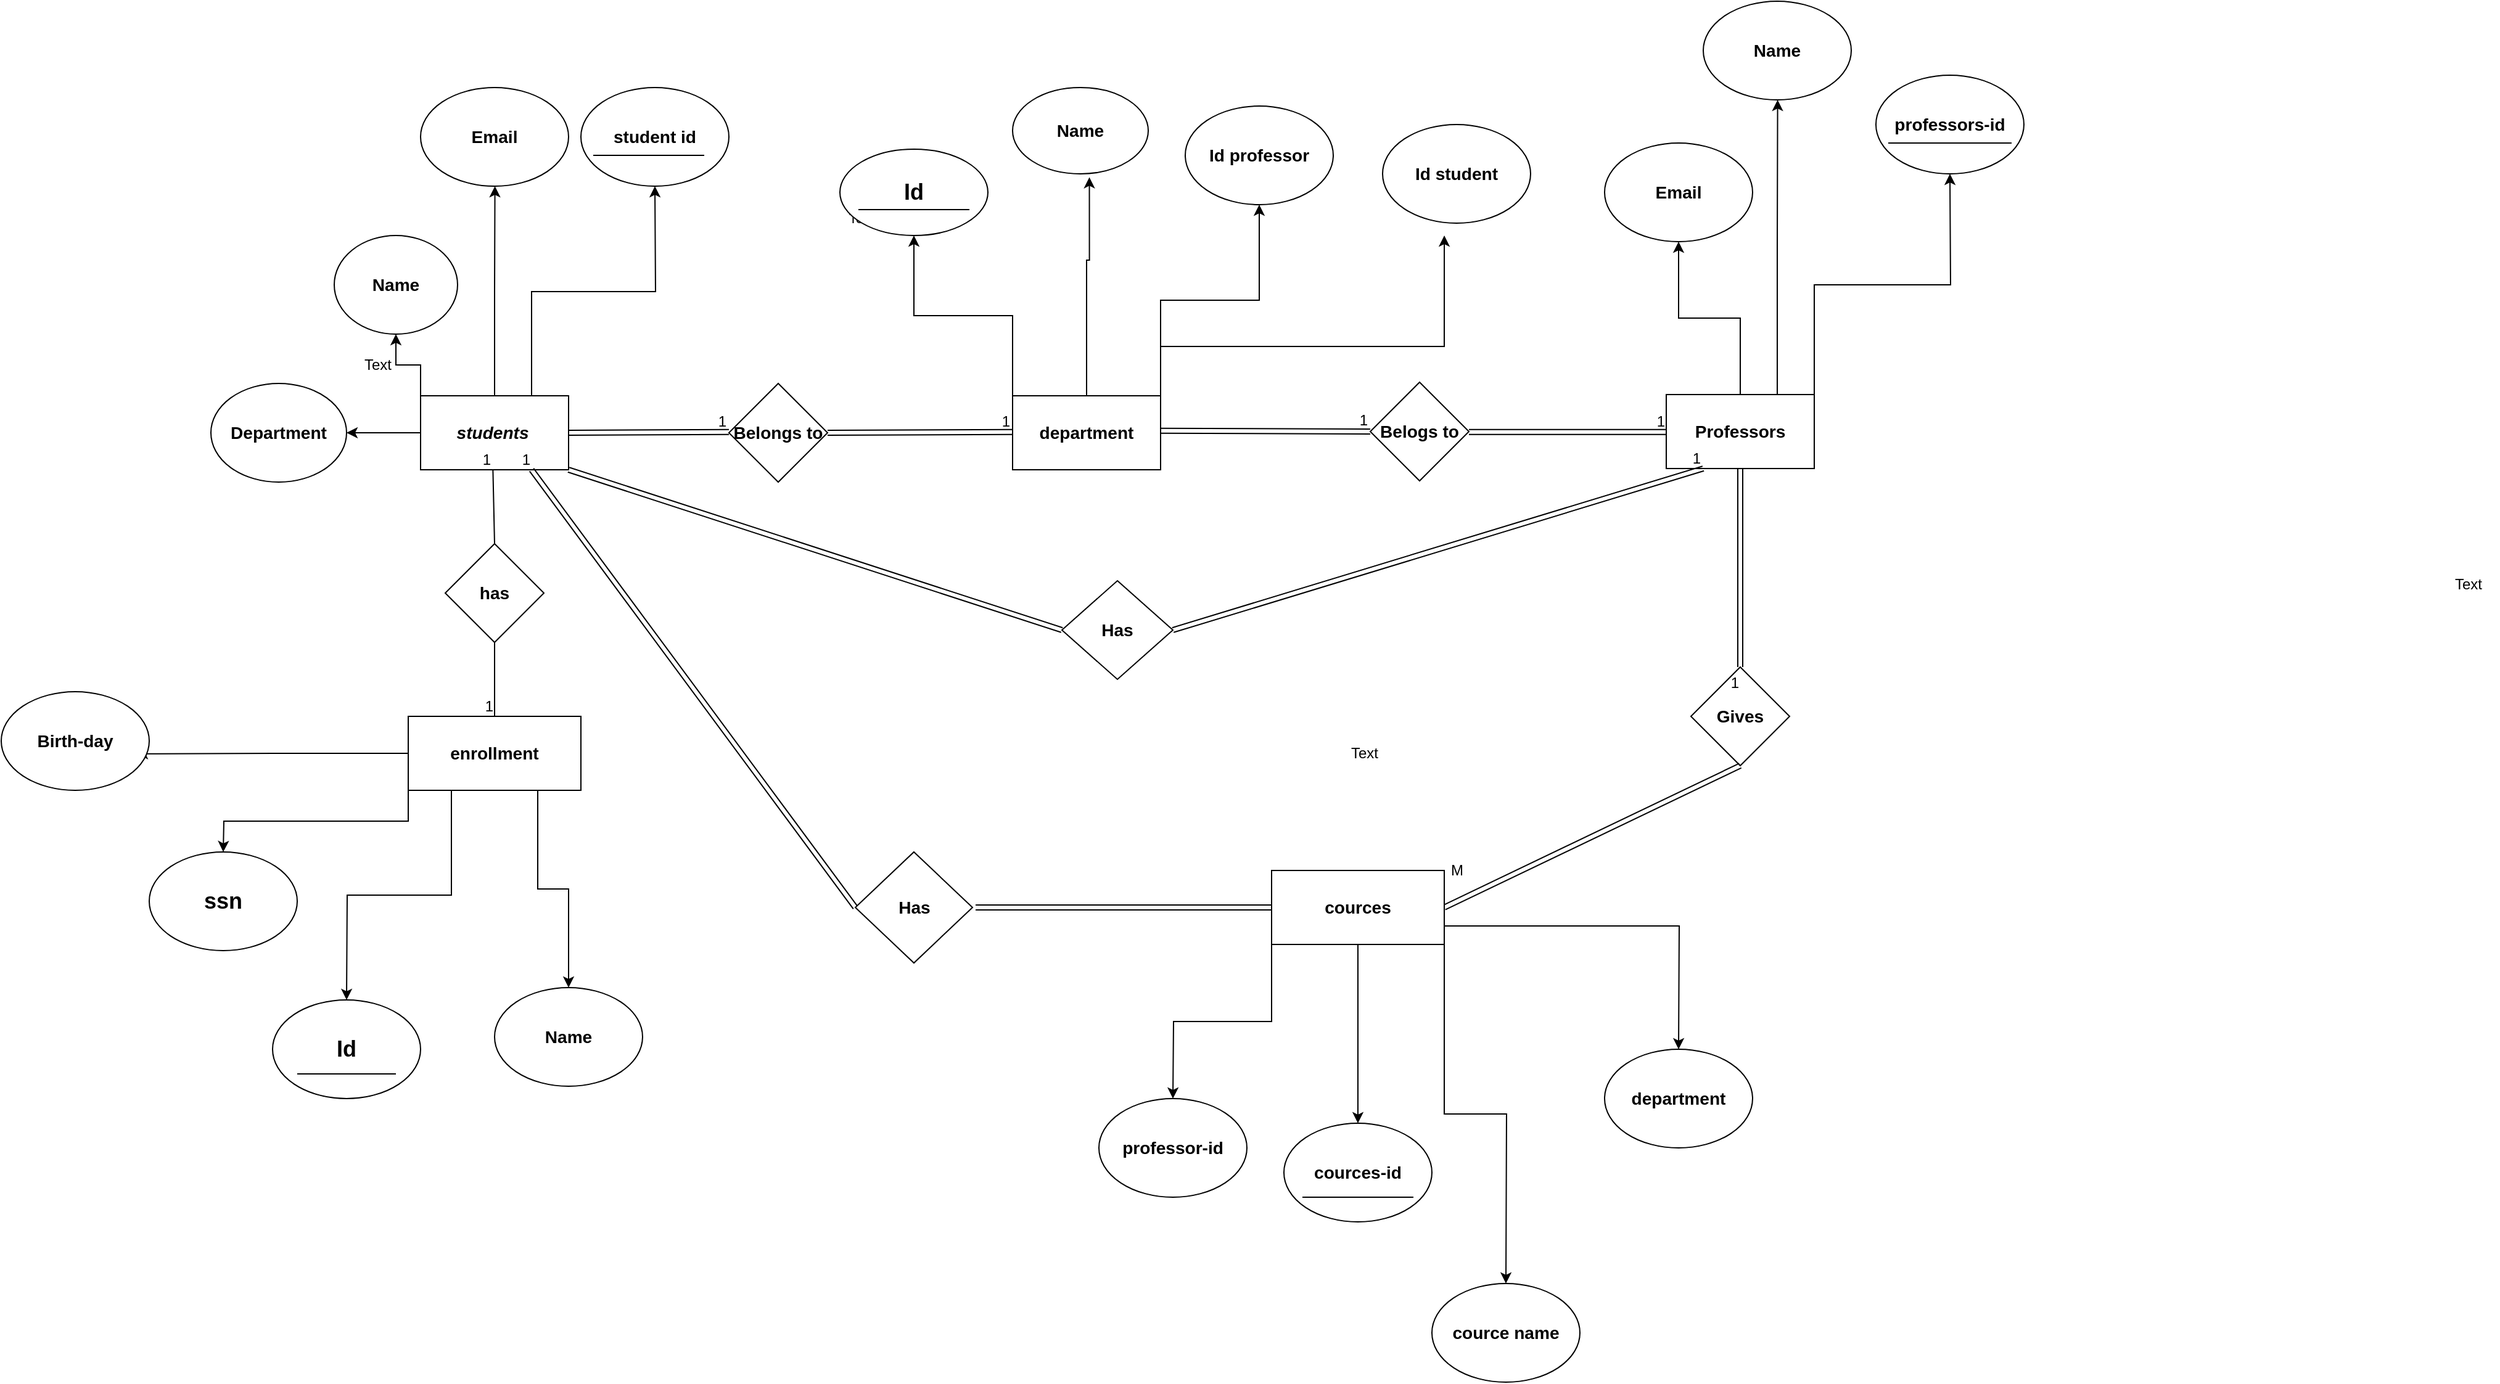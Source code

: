 <mxfile version="26.2.15" pages="3">
  <diagram name="Page-1" id="tbn7fT1gsEIsz8sDN4KA">
    <mxGraphModel dx="2597" dy="2349" grid="1" gridSize="10" guides="1" tooltips="1" connect="1" arrows="1" fold="1" page="1" pageScale="1" pageWidth="850" pageHeight="1100" math="0" shadow="0">
      <root>
        <mxCell id="0" />
        <mxCell id="1" parent="0" />
        <mxCell id="qB5SZHq1FkYnNwqXYdCa-126" style="edgeStyle=orthogonalEdgeStyle;rounded=0;orthogonalLoop=1;jettySize=auto;html=1;exitX=0;exitY=1;exitDx=0;exitDy=0;" edge="1" parent="1" source="qB5SZHq1FkYnNwqXYdCa-2">
          <mxGeometry relative="1" as="geometry">
            <mxPoint x="-120.0" y="410" as="targetPoint" />
          </mxGeometry>
        </mxCell>
        <mxCell id="qB5SZHq1FkYnNwqXYdCa-127" style="edgeStyle=orthogonalEdgeStyle;rounded=0;orthogonalLoop=1;jettySize=auto;html=1;exitX=0.25;exitY=1;exitDx=0;exitDy=0;" edge="1" parent="1" source="qB5SZHq1FkYnNwqXYdCa-2">
          <mxGeometry relative="1" as="geometry">
            <mxPoint x="-20.0" y="530" as="targetPoint" />
          </mxGeometry>
        </mxCell>
        <mxCell id="qB5SZHq1FkYnNwqXYdCa-128" style="edgeStyle=orthogonalEdgeStyle;rounded=0;orthogonalLoop=1;jettySize=auto;html=1;exitX=0.75;exitY=1;exitDx=0;exitDy=0;entryX=0.5;entryY=0;entryDx=0;entryDy=0;" edge="1" parent="1" source="qB5SZHq1FkYnNwqXYdCa-2" target="qB5SZHq1FkYnNwqXYdCa-121">
          <mxGeometry relative="1" as="geometry" />
        </mxCell>
        <mxCell id="qB5SZHq1FkYnNwqXYdCa-129" style="edgeStyle=orthogonalEdgeStyle;rounded=0;orthogonalLoop=1;jettySize=auto;html=1;exitX=0;exitY=0.5;exitDx=0;exitDy=0;" edge="1" parent="1" source="qB5SZHq1FkYnNwqXYdCa-2">
          <mxGeometry relative="1" as="geometry">
            <mxPoint x="-190.0" y="330.385" as="targetPoint" />
          </mxGeometry>
        </mxCell>
        <mxCell id="qB5SZHq1FkYnNwqXYdCa-2" value="&lt;h3&gt;enrollment&lt;/h3&gt;" style="rounded=0;whiteSpace=wrap;html=1;" vertex="1" parent="1">
          <mxGeometry x="30" y="300" width="140" height="60" as="geometry" />
        </mxCell>
        <mxCell id="qB5SZHq1FkYnNwqXYdCa-3" value="&lt;h3&gt;has&lt;/h3&gt;" style="rhombus;whiteSpace=wrap;html=1;" vertex="1" parent="1">
          <mxGeometry x="60" y="160" width="80" height="80" as="geometry" />
        </mxCell>
        <mxCell id="qB5SZHq1FkYnNwqXYdCa-22" style="edgeStyle=orthogonalEdgeStyle;rounded=0;orthogonalLoop=1;jettySize=auto;html=1;exitX=0;exitY=0;exitDx=0;exitDy=0;entryX=0.5;entryY=1;entryDx=0;entryDy=0;" edge="1" parent="1" source="qB5SZHq1FkYnNwqXYdCa-6" target="qB5SZHq1FkYnNwqXYdCa-21">
          <mxGeometry relative="1" as="geometry" />
        </mxCell>
        <mxCell id="qB5SZHq1FkYnNwqXYdCa-23" style="edgeStyle=orthogonalEdgeStyle;rounded=0;orthogonalLoop=1;jettySize=auto;html=1;exitX=0.5;exitY=0;exitDx=0;exitDy=0;" edge="1" parent="1" source="qB5SZHq1FkYnNwqXYdCa-6">
          <mxGeometry relative="1" as="geometry">
            <mxPoint x="100.294" y="-130" as="targetPoint" />
          </mxGeometry>
        </mxCell>
        <mxCell id="qB5SZHq1FkYnNwqXYdCa-24" style="edgeStyle=orthogonalEdgeStyle;rounded=0;orthogonalLoop=1;jettySize=auto;html=1;exitX=0.75;exitY=0;exitDx=0;exitDy=0;" edge="1" parent="1" source="qB5SZHq1FkYnNwqXYdCa-6">
          <mxGeometry relative="1" as="geometry">
            <mxPoint x="230" y="-130" as="targetPoint" />
          </mxGeometry>
        </mxCell>
        <mxCell id="qB5SZHq1FkYnNwqXYdCa-28" style="edgeStyle=orthogonalEdgeStyle;rounded=0;orthogonalLoop=1;jettySize=auto;html=1;exitX=0;exitY=0.5;exitDx=0;exitDy=0;" edge="1" parent="1" source="qB5SZHq1FkYnNwqXYdCa-6" target="qB5SZHq1FkYnNwqXYdCa-29">
          <mxGeometry relative="1" as="geometry">
            <mxPoint x="-10" y="69.588" as="targetPoint" />
          </mxGeometry>
        </mxCell>
        <mxCell id="qB5SZHq1FkYnNwqXYdCa-6" value="&lt;h3&gt;&lt;b&gt;&amp;nbsp; &amp;nbsp; &amp;nbsp; &amp;nbsp;students&lt;/b&gt;&lt;/h3&gt;" style="rounded=0;whiteSpace=wrap;html=1;align=left;fontStyle=2" vertex="1" parent="1">
          <mxGeometry x="40" y="40" width="120" height="60" as="geometry" />
        </mxCell>
        <mxCell id="qB5SZHq1FkYnNwqXYdCa-8" value="&lt;h3&gt;Belongs to&lt;/h3&gt;" style="rhombus;whiteSpace=wrap;html=1;" vertex="1" parent="1">
          <mxGeometry x="290" y="30" width="80" height="80" as="geometry" />
        </mxCell>
        <mxCell id="qB5SZHq1FkYnNwqXYdCa-36" style="edgeStyle=orthogonalEdgeStyle;rounded=0;orthogonalLoop=1;jettySize=auto;html=1;exitX=0;exitY=0;exitDx=0;exitDy=0;" edge="1" parent="1" source="qB5SZHq1FkYnNwqXYdCa-15" target="qB5SZHq1FkYnNwqXYdCa-37">
          <mxGeometry relative="1" as="geometry">
            <mxPoint x="470" y="-50" as="targetPoint" />
          </mxGeometry>
        </mxCell>
        <mxCell id="qB5SZHq1FkYnNwqXYdCa-41" style="edgeStyle=orthogonalEdgeStyle;rounded=0;orthogonalLoop=1;jettySize=auto;html=1;exitX=1;exitY=0;exitDx=0;exitDy=0;entryX=0.5;entryY=1;entryDx=0;entryDy=0;" edge="1" parent="1" source="qB5SZHq1FkYnNwqXYdCa-15" target="qB5SZHq1FkYnNwqXYdCa-38">
          <mxGeometry relative="1" as="geometry" />
        </mxCell>
        <mxCell id="qB5SZHq1FkYnNwqXYdCa-15" value="&lt;h3&gt;department&lt;/h3&gt;" style="rounded=0;whiteSpace=wrap;html=1;" vertex="1" parent="1">
          <mxGeometry x="520" y="40" width="120" height="60" as="geometry" />
        </mxCell>
        <mxCell id="qB5SZHq1FkYnNwqXYdCa-18" value="Text" style="text;html=1;align=center;verticalAlign=middle;resizable=0;points=[];autosize=1;strokeColor=none;fillColor=none;" vertex="1" parent="1">
          <mxGeometry x="-20" width="50" height="30" as="geometry" />
        </mxCell>
        <mxCell id="qB5SZHq1FkYnNwqXYdCa-19" value="&lt;h3&gt;student id&lt;/h3&gt;" style="ellipse;whiteSpace=wrap;html=1;" vertex="1" parent="1">
          <mxGeometry x="170" y="-210" width="120" height="80" as="geometry" />
        </mxCell>
        <mxCell id="qB5SZHq1FkYnNwqXYdCa-20" value="&lt;h3&gt;Email&lt;/h3&gt;" style="ellipse;whiteSpace=wrap;html=1;" vertex="1" parent="1">
          <mxGeometry x="40" y="-210" width="120" height="80" as="geometry" />
        </mxCell>
        <mxCell id="qB5SZHq1FkYnNwqXYdCa-21" value="&lt;h3&gt;Name&lt;/h3&gt;" style="ellipse;whiteSpace=wrap;html=1;fontStyle=1" vertex="1" parent="1">
          <mxGeometry x="-30" y="-90" width="100" height="80" as="geometry" />
        </mxCell>
        <mxCell id="qB5SZHq1FkYnNwqXYdCa-29" value="&lt;h3&gt;Department&lt;/h3&gt;" style="ellipse;whiteSpace=wrap;html=1;" vertex="1" parent="1">
          <mxGeometry x="-130" y="30" width="110" height="80" as="geometry" />
        </mxCell>
        <mxCell id="qB5SZHq1FkYnNwqXYdCa-32" value="" style="line;strokeWidth=1;rotatable=0;dashed=0;labelPosition=right;align=left;verticalAlign=middle;spacingTop=0;spacingLeft=6;points=[];portConstraint=eastwest;" vertex="1" parent="1">
          <mxGeometry x="180" y="-160" width="90" height="10" as="geometry" />
        </mxCell>
        <mxCell id="qB5SZHq1FkYnNwqXYdCa-38" value="&lt;h3&gt;Id professor&lt;/h3&gt;" style="ellipse;whiteSpace=wrap;html=1;" vertex="1" parent="1">
          <mxGeometry x="660" y="-195" width="120" height="80" as="geometry" />
        </mxCell>
        <mxCell id="qB5SZHq1FkYnNwqXYdCa-39" value="&lt;h3&gt;Name&lt;/h3&gt;" style="ellipse;whiteSpace=wrap;html=1;" vertex="1" parent="1">
          <mxGeometry x="520" y="-210" width="110" height="70" as="geometry" />
        </mxCell>
        <mxCell id="qB5SZHq1FkYnNwqXYdCa-40" style="edgeStyle=orthogonalEdgeStyle;rounded=0;orthogonalLoop=1;jettySize=auto;html=1;entryX=0.566;entryY=1.039;entryDx=0;entryDy=0;entryPerimeter=0;" edge="1" parent="1" source="qB5SZHq1FkYnNwqXYdCa-15" target="qB5SZHq1FkYnNwqXYdCa-39">
          <mxGeometry relative="1" as="geometry">
            <Array as="points">
              <mxPoint x="580" y="-70" />
              <mxPoint x="582" y="-70" />
            </Array>
          </mxGeometry>
        </mxCell>
        <mxCell id="qB5SZHq1FkYnNwqXYdCa-42" value="" style="endArrow=none;html=1;rounded=0;" edge="1" parent="1" source="qB5SZHq1FkYnNwqXYdCa-37">
          <mxGeometry relative="1" as="geometry">
            <mxPoint x="400" y="-110" as="sourcePoint" />
            <mxPoint x="480" y="-109.59" as="targetPoint" />
            <Array as="points" />
          </mxGeometry>
        </mxCell>
        <mxCell id="qB5SZHq1FkYnNwqXYdCa-44" value="" style="endArrow=none;html=1;rounded=0;" edge="1" parent="1" target="qB5SZHq1FkYnNwqXYdCa-37">
          <mxGeometry relative="1" as="geometry">
            <mxPoint x="400" y="-110" as="sourcePoint" />
            <mxPoint x="480" y="-109.59" as="targetPoint" />
            <Array as="points" />
          </mxGeometry>
        </mxCell>
        <mxCell id="qB5SZHq1FkYnNwqXYdCa-45" value="Text" style="edgeLabel;html=1;align=center;verticalAlign=middle;resizable=0;points=[];" vertex="1" connectable="0" parent="qB5SZHq1FkYnNwqXYdCa-44">
          <mxGeometry x="-0.15" y="4" relative="1" as="geometry">
            <mxPoint as="offset" />
          </mxGeometry>
        </mxCell>
        <mxCell id="qB5SZHq1FkYnNwqXYdCa-37" value="&lt;h2&gt;Id&lt;/h2&gt;" style="ellipse;whiteSpace=wrap;html=1;" vertex="1" parent="1">
          <mxGeometry x="380" y="-160" width="120" height="70" as="geometry" />
        </mxCell>
        <mxCell id="qB5SZHq1FkYnNwqXYdCa-57" value="" style="shape=link;html=1;rounded=0;exitX=1;exitY=0.5;exitDx=0;exitDy=0;" edge="1" parent="1" source="qB5SZHq1FkYnNwqXYdCa-6">
          <mxGeometry relative="1" as="geometry">
            <mxPoint x="170" y="69.41" as="sourcePoint" />
            <mxPoint x="290" y="69.41" as="targetPoint" />
          </mxGeometry>
        </mxCell>
        <mxCell id="qB5SZHq1FkYnNwqXYdCa-58" value="1" style="resizable=0;html=1;whiteSpace=wrap;align=right;verticalAlign=bottom;" connectable="0" vertex="1" parent="qB5SZHq1FkYnNwqXYdCa-57">
          <mxGeometry x="1" relative="1" as="geometry" />
        </mxCell>
        <mxCell id="qB5SZHq1FkYnNwqXYdCa-61" value="" style="shape=link;html=1;rounded=0;exitX=1;exitY=0.5;exitDx=0;exitDy=0;" edge="1" parent="1" source="qB5SZHq1FkYnNwqXYdCa-8">
          <mxGeometry relative="1" as="geometry">
            <mxPoint x="380" y="69" as="sourcePoint" />
            <mxPoint x="520" y="69.41" as="targetPoint" />
          </mxGeometry>
        </mxCell>
        <mxCell id="qB5SZHq1FkYnNwqXYdCa-62" value="1" style="resizable=0;html=1;whiteSpace=wrap;align=right;verticalAlign=bottom;" connectable="0" vertex="1" parent="qB5SZHq1FkYnNwqXYdCa-61">
          <mxGeometry x="1" relative="1" as="geometry" />
        </mxCell>
        <mxCell id="qB5SZHq1FkYnNwqXYdCa-63" value="&lt;h3&gt;Id student&lt;/h3&gt;" style="ellipse;whiteSpace=wrap;html=1;" vertex="1" parent="1">
          <mxGeometry x="820" y="-180" width="120" height="80" as="geometry" />
        </mxCell>
        <mxCell id="qB5SZHq1FkYnNwqXYdCa-64" style="edgeStyle=orthogonalEdgeStyle;rounded=0;orthogonalLoop=1;jettySize=auto;html=1;exitX=1;exitY=0.25;exitDx=0;exitDy=0;entryX=0.417;entryY=1.125;entryDx=0;entryDy=0;entryPerimeter=0;" edge="1" parent="1" source="qB5SZHq1FkYnNwqXYdCa-15" target="qB5SZHq1FkYnNwqXYdCa-63">
          <mxGeometry relative="1" as="geometry">
            <Array as="points">
              <mxPoint x="640" />
              <mxPoint x="870" />
            </Array>
          </mxGeometry>
        </mxCell>
        <mxCell id="qB5SZHq1FkYnNwqXYdCa-65" value="" style="line;strokeWidth=1;fillColor=none;align=left;verticalAlign=middle;spacingTop=-1;spacingLeft=3;spacingRight=3;rotatable=0;labelPosition=right;points=[];portConstraint=eastwest;strokeColor=inherit;" vertex="1" parent="1">
          <mxGeometry x="395" y="-115" width="90" height="8" as="geometry" />
        </mxCell>
        <mxCell id="qB5SZHq1FkYnNwqXYdCa-84" style="edgeStyle=orthogonalEdgeStyle;rounded=0;orthogonalLoop=1;jettySize=auto;html=1;entryX=0.5;entryY=1;entryDx=0;entryDy=0;" edge="1" parent="1" source="qB5SZHq1FkYnNwqXYdCa-66" target="qB5SZHq1FkYnNwqXYdCa-80">
          <mxGeometry relative="1" as="geometry" />
        </mxCell>
        <mxCell id="qB5SZHq1FkYnNwqXYdCa-85" style="edgeStyle=orthogonalEdgeStyle;rounded=0;orthogonalLoop=1;jettySize=auto;html=1;exitX=0.75;exitY=0;exitDx=0;exitDy=0;" edge="1" parent="1" source="qB5SZHq1FkYnNwqXYdCa-66">
          <mxGeometry relative="1" as="geometry">
            <mxPoint x="1140.294" y="-200" as="targetPoint" />
          </mxGeometry>
        </mxCell>
        <mxCell id="qB5SZHq1FkYnNwqXYdCa-86" style="edgeStyle=orthogonalEdgeStyle;rounded=0;orthogonalLoop=1;jettySize=auto;html=1;exitX=1;exitY=0;exitDx=0;exitDy=0;" edge="1" parent="1" source="qB5SZHq1FkYnNwqXYdCa-66">
          <mxGeometry relative="1" as="geometry">
            <mxPoint x="1280" y="-140" as="targetPoint" />
          </mxGeometry>
        </mxCell>
        <mxCell id="qB5SZHq1FkYnNwqXYdCa-66" value="&lt;h3&gt;Professors&lt;/h3&gt;" style="rounded=0;whiteSpace=wrap;html=1;" vertex="1" parent="1">
          <mxGeometry x="1050" y="39" width="120" height="60" as="geometry" />
        </mxCell>
        <mxCell id="qB5SZHq1FkYnNwqXYdCa-67" value="&lt;h3&gt;Belogs to&lt;/h3&gt;" style="rhombus;whiteSpace=wrap;html=1;" vertex="1" parent="1">
          <mxGeometry x="810" y="29" width="80" height="80" as="geometry" />
        </mxCell>
        <mxCell id="qB5SZHq1FkYnNwqXYdCa-70" value="Text" style="text;html=1;align=center;verticalAlign=middle;resizable=0;points=[];autosize=1;strokeColor=none;fillColor=none;" vertex="1" parent="1">
          <mxGeometry x="1675" y="178" width="50" height="30" as="geometry" />
        </mxCell>
        <mxCell id="qB5SZHq1FkYnNwqXYdCa-73" value="" style="shape=link;html=1;rounded=0;entryX=0;entryY=0.5;entryDx=0;entryDy=0;" edge="1" parent="1" target="qB5SZHq1FkYnNwqXYdCa-67">
          <mxGeometry relative="1" as="geometry">
            <mxPoint x="640" y="68.41" as="sourcePoint" />
            <mxPoint x="800" y="68.41" as="targetPoint" />
          </mxGeometry>
        </mxCell>
        <mxCell id="qB5SZHq1FkYnNwqXYdCa-74" value="1" style="resizable=0;html=1;whiteSpace=wrap;align=right;verticalAlign=bottom;" connectable="0" vertex="1" parent="qB5SZHq1FkYnNwqXYdCa-73">
          <mxGeometry x="1" relative="1" as="geometry" />
        </mxCell>
        <mxCell id="qB5SZHq1FkYnNwqXYdCa-75" value="" style="shape=link;html=1;rounded=0;" edge="1" parent="1">
          <mxGeometry relative="1" as="geometry">
            <mxPoint x="890" y="69.41" as="sourcePoint" />
            <mxPoint x="1050" y="69.41" as="targetPoint" />
          </mxGeometry>
        </mxCell>
        <mxCell id="qB5SZHq1FkYnNwqXYdCa-76" value="1" style="resizable=0;html=1;whiteSpace=wrap;align=right;verticalAlign=bottom;" connectable="0" vertex="1" parent="qB5SZHq1FkYnNwqXYdCa-75">
          <mxGeometry x="1" relative="1" as="geometry" />
        </mxCell>
        <mxCell id="qB5SZHq1FkYnNwqXYdCa-77" value="&lt;h3&gt;professors-id&lt;/h3&gt;" style="ellipse;whiteSpace=wrap;html=1;" vertex="1" parent="1">
          <mxGeometry x="1220" y="-220" width="120" height="80" as="geometry" />
        </mxCell>
        <mxCell id="qB5SZHq1FkYnNwqXYdCa-79" value="&lt;h3&gt;Name&lt;/h3&gt;" style="ellipse;whiteSpace=wrap;html=1;" vertex="1" parent="1">
          <mxGeometry x="1080" y="-280" width="120" height="80" as="geometry" />
        </mxCell>
        <mxCell id="qB5SZHq1FkYnNwqXYdCa-80" value="&lt;h3&gt;Email&lt;/h3&gt;" style="ellipse;whiteSpace=wrap;html=1;" vertex="1" parent="1">
          <mxGeometry x="1000" y="-165" width="120" height="80" as="geometry" />
        </mxCell>
        <mxCell id="qB5SZHq1FkYnNwqXYdCa-82" value="Text" style="text;html=1;align=center;verticalAlign=middle;resizable=0;points=[];autosize=1;strokeColor=none;fillColor=none;" vertex="1" parent="1">
          <mxGeometry x="780" y="315" width="50" height="30" as="geometry" />
        </mxCell>
        <mxCell id="qB5SZHq1FkYnNwqXYdCa-88" value="" style="endArrow=none;html=1;rounded=0;" edge="1" parent="1">
          <mxGeometry relative="1" as="geometry">
            <mxPoint x="1230" y="-165" as="sourcePoint" />
            <mxPoint x="1330" y="-165" as="targetPoint" />
            <Array as="points">
              <mxPoint x="1290" y="-165" />
            </Array>
          </mxGeometry>
        </mxCell>
        <mxCell id="qB5SZHq1FkYnNwqXYdCa-89" value="&lt;h3&gt;Gives&lt;/h3&gt;" style="rhombus;whiteSpace=wrap;html=1;" vertex="1" parent="1">
          <mxGeometry x="1070" y="260" width="80" height="80" as="geometry" />
        </mxCell>
        <mxCell id="qB5SZHq1FkYnNwqXYdCa-96" value="" style="shape=link;html=1;rounded=0;entryX=0.25;entryY=1;entryDx=0;entryDy=0;" edge="1" parent="1" target="qB5SZHq1FkYnNwqXYdCa-66">
          <mxGeometry relative="1" as="geometry">
            <mxPoint x="650" y="230" as="sourcePoint" />
            <mxPoint x="810" y="230" as="targetPoint" />
            <Array as="points" />
          </mxGeometry>
        </mxCell>
        <mxCell id="qB5SZHq1FkYnNwqXYdCa-97" value="1" style="resizable=0;html=1;whiteSpace=wrap;align=right;verticalAlign=bottom;" connectable="0" vertex="1" parent="qB5SZHq1FkYnNwqXYdCa-96">
          <mxGeometry x="1" relative="1" as="geometry" />
        </mxCell>
        <mxCell id="qB5SZHq1FkYnNwqXYdCa-98" value="&lt;h3&gt;Has&lt;/h3&gt;" style="rhombus;whiteSpace=wrap;html=1;" vertex="1" parent="1">
          <mxGeometry x="560" y="190" width="90" height="80" as="geometry" />
        </mxCell>
        <mxCell id="qB5SZHq1FkYnNwqXYdCa-99" value="" style="shape=link;html=1;rounded=0;entryX=0;entryY=0.5;entryDx=0;entryDy=0;exitX=1;exitY=1;exitDx=0;exitDy=0;" edge="1" parent="1" source="qB5SZHq1FkYnNwqXYdCa-6" target="qB5SZHq1FkYnNwqXYdCa-98">
          <mxGeometry width="100" relative="1" as="geometry">
            <mxPoint x="235" y="350" as="sourcePoint" />
            <mxPoint x="395" y="160" as="targetPoint" />
          </mxGeometry>
        </mxCell>
        <mxCell id="qB5SZHq1FkYnNwqXYdCa-100" value="" style="shape=link;html=1;rounded=0;exitX=0.5;exitY=1;exitDx=0;exitDy=0;" edge="1" parent="1" source="qB5SZHq1FkYnNwqXYdCa-66">
          <mxGeometry relative="1" as="geometry">
            <mxPoint x="1100" y="120" as="sourcePoint" />
            <mxPoint x="1110" y="260" as="targetPoint" />
          </mxGeometry>
        </mxCell>
        <mxCell id="qB5SZHq1FkYnNwqXYdCa-101" value="1" style="resizable=0;html=1;whiteSpace=wrap;align=right;verticalAlign=bottom;" connectable="0" vertex="1" parent="qB5SZHq1FkYnNwqXYdCa-100">
          <mxGeometry x="1" relative="1" as="geometry">
            <mxPoint y="21" as="offset" />
          </mxGeometry>
        </mxCell>
        <mxCell id="qB5SZHq1FkYnNwqXYdCa-102" value="" style="shape=link;html=1;rounded=0;entryX=0.5;entryY=1;entryDx=0;entryDy=0;exitX=1;exitY=0.5;exitDx=0;exitDy=0;" edge="1" parent="1" source="qB5SZHq1FkYnNwqXYdCa-103" target="qB5SZHq1FkYnNwqXYdCa-89">
          <mxGeometry width="100" relative="1" as="geometry">
            <mxPoint x="880" y="470" as="sourcePoint" />
            <mxPoint x="1050" y="440" as="targetPoint" />
          </mxGeometry>
        </mxCell>
        <mxCell id="qB5SZHq1FkYnNwqXYdCa-116" style="edgeStyle=orthogonalEdgeStyle;rounded=0;orthogonalLoop=1;jettySize=auto;html=1;exitX=0;exitY=1;exitDx=0;exitDy=0;" edge="1" parent="1" source="qB5SZHq1FkYnNwqXYdCa-103">
          <mxGeometry relative="1" as="geometry">
            <mxPoint x="650" y="610" as="targetPoint" />
          </mxGeometry>
        </mxCell>
        <mxCell id="qB5SZHq1FkYnNwqXYdCa-117" style="edgeStyle=orthogonalEdgeStyle;rounded=0;orthogonalLoop=1;jettySize=auto;html=1;exitX=0.5;exitY=1;exitDx=0;exitDy=0;" edge="1" parent="1" source="qB5SZHq1FkYnNwqXYdCa-103" target="qB5SZHq1FkYnNwqXYdCa-114">
          <mxGeometry relative="1" as="geometry" />
        </mxCell>
        <mxCell id="qB5SZHq1FkYnNwqXYdCa-118" style="edgeStyle=orthogonalEdgeStyle;rounded=0;orthogonalLoop=1;jettySize=auto;html=1;exitX=1;exitY=1;exitDx=0;exitDy=0;" edge="1" parent="1" source="qB5SZHq1FkYnNwqXYdCa-103">
          <mxGeometry relative="1" as="geometry">
            <mxPoint x="920" y="760" as="targetPoint" />
          </mxGeometry>
        </mxCell>
        <mxCell id="qB5SZHq1FkYnNwqXYdCa-119" style="edgeStyle=orthogonalEdgeStyle;rounded=0;orthogonalLoop=1;jettySize=auto;html=1;exitX=1;exitY=0.75;exitDx=0;exitDy=0;" edge="1" parent="1" source="qB5SZHq1FkYnNwqXYdCa-103">
          <mxGeometry relative="1" as="geometry">
            <mxPoint x="1060" y="570" as="targetPoint" />
          </mxGeometry>
        </mxCell>
        <mxCell id="qB5SZHq1FkYnNwqXYdCa-103" value="&lt;h3&gt;cources&lt;/h3&gt;" style="rounded=0;whiteSpace=wrap;html=1;" vertex="1" parent="1">
          <mxGeometry x="730" y="425" width="140" height="60" as="geometry" />
        </mxCell>
        <mxCell id="qB5SZHq1FkYnNwqXYdCa-106" value="&lt;h3&gt;Has&lt;/h3&gt;" style="rhombus;whiteSpace=wrap;html=1;" vertex="1" parent="1">
          <mxGeometry x="392.5" y="410" width="95" height="90" as="geometry" />
        </mxCell>
        <mxCell id="qB5SZHq1FkYnNwqXYdCa-110" value="" style="shape=link;html=1;rounded=0;exitX=0;exitY=0.5;exitDx=0;exitDy=0;entryX=0.75;entryY=1;entryDx=0;entryDy=0;" edge="1" parent="1" source="qB5SZHq1FkYnNwqXYdCa-106" target="qB5SZHq1FkYnNwqXYdCa-6">
          <mxGeometry relative="1" as="geometry">
            <mxPoint x="200" y="300" as="sourcePoint" />
            <mxPoint x="360" y="300" as="targetPoint" />
          </mxGeometry>
        </mxCell>
        <mxCell id="qB5SZHq1FkYnNwqXYdCa-111" value="1" style="resizable=0;html=1;whiteSpace=wrap;align=right;verticalAlign=bottom;" connectable="0" vertex="1" parent="qB5SZHq1FkYnNwqXYdCa-110">
          <mxGeometry x="1" relative="1" as="geometry" />
        </mxCell>
        <mxCell id="qB5SZHq1FkYnNwqXYdCa-112" value="&lt;h3&gt;cource name&lt;/h3&gt;" style="ellipse;whiteSpace=wrap;html=1;" vertex="1" parent="1">
          <mxGeometry x="860" y="760" width="120" height="80" as="geometry" />
        </mxCell>
        <mxCell id="qB5SZHq1FkYnNwqXYdCa-113" value="&lt;h3&gt;professor-id&lt;/h3&gt;" style="ellipse;whiteSpace=wrap;html=1;" vertex="1" parent="1">
          <mxGeometry x="590" y="610" width="120" height="80" as="geometry" />
        </mxCell>
        <mxCell id="qB5SZHq1FkYnNwqXYdCa-114" value="&lt;h3&gt;cources-id&lt;/h3&gt;" style="ellipse;whiteSpace=wrap;html=1;" vertex="1" parent="1">
          <mxGeometry x="740" y="630" width="120" height="80" as="geometry" />
        </mxCell>
        <mxCell id="qB5SZHq1FkYnNwqXYdCa-115" value="&lt;h3&gt;department&lt;/h3&gt;" style="ellipse;whiteSpace=wrap;html=1;" vertex="1" parent="1">
          <mxGeometry x="1000" y="570" width="120" height="80" as="geometry" />
        </mxCell>
        <mxCell id="qB5SZHq1FkYnNwqXYdCa-120" value="" style="shape=link;html=1;rounded=0;entryX=0;entryY=0.5;entryDx=0;entryDy=0;" edge="1" parent="1" target="qB5SZHq1FkYnNwqXYdCa-103">
          <mxGeometry width="100" relative="1" as="geometry">
            <mxPoint x="490" y="455" as="sourcePoint" />
            <mxPoint x="660" y="454.23" as="targetPoint" />
          </mxGeometry>
        </mxCell>
        <mxCell id="qB5SZHq1FkYnNwqXYdCa-121" value="&lt;h3&gt;Name&lt;/h3&gt;" style="ellipse;whiteSpace=wrap;html=1;" vertex="1" parent="1">
          <mxGeometry x="100" y="520" width="120" height="80" as="geometry" />
        </mxCell>
        <mxCell id="qB5SZHq1FkYnNwqXYdCa-122" value="&lt;h2&gt;Id&lt;/h2&gt;" style="ellipse;whiteSpace=wrap;html=1;" vertex="1" parent="1">
          <mxGeometry x="-80" y="530" width="120" height="80" as="geometry" />
        </mxCell>
        <mxCell id="qB5SZHq1FkYnNwqXYdCa-123" value="&lt;h3&gt;Birth-day&lt;/h3&gt;" style="ellipse;whiteSpace=wrap;html=1;" vertex="1" parent="1">
          <mxGeometry x="-300" y="280" width="120" height="80" as="geometry" />
        </mxCell>
        <mxCell id="qB5SZHq1FkYnNwqXYdCa-124" value="&lt;h2&gt;ssn&lt;/h2&gt;" style="ellipse;whiteSpace=wrap;html=1;" vertex="1" parent="1">
          <mxGeometry x="-180" y="410" width="120" height="80" as="geometry" />
        </mxCell>
        <mxCell id="qB5SZHq1FkYnNwqXYdCa-130" value="" style="line;strokeWidth=1;rotatable=0;dashed=0;labelPosition=right;align=left;verticalAlign=middle;spacingTop=0;spacingLeft=6;points=[];portConstraint=eastwest;" vertex="1" parent="1">
          <mxGeometry x="755" y="660" width="90" height="60" as="geometry" />
        </mxCell>
        <mxCell id="qB5SZHq1FkYnNwqXYdCa-131" value="" style="endArrow=none;html=1;rounded=0;" edge="1" parent="1">
          <mxGeometry relative="1" as="geometry">
            <mxPoint x="-60" y="590" as="sourcePoint" />
            <mxPoint x="10" y="590" as="targetPoint" />
            <Array as="points">
              <mxPoint x="20" y="590" />
            </Array>
          </mxGeometry>
        </mxCell>
        <mxCell id="qB5SZHq1FkYnNwqXYdCa-132" value="M" style="text;html=1;align=center;verticalAlign=middle;resizable=0;points=[];autosize=1;strokeColor=none;fillColor=none;" vertex="1" parent="1">
          <mxGeometry x="865" y="410" width="30" height="30" as="geometry" />
        </mxCell>
        <mxCell id="qB5SZHq1FkYnNwqXYdCa-135" value="" style="endArrow=none;html=1;rounded=0;" edge="1" parent="1">
          <mxGeometry relative="1" as="geometry">
            <mxPoint x="100" y="240" as="sourcePoint" />
            <mxPoint x="100" y="300" as="targetPoint" />
          </mxGeometry>
        </mxCell>
        <mxCell id="qB5SZHq1FkYnNwqXYdCa-136" value="1" style="resizable=0;html=1;whiteSpace=wrap;align=right;verticalAlign=bottom;" connectable="0" vertex="1" parent="qB5SZHq1FkYnNwqXYdCa-135">
          <mxGeometry x="1" relative="1" as="geometry" />
        </mxCell>
        <mxCell id="qB5SZHq1FkYnNwqXYdCa-138" value="" style="endArrow=none;html=1;rounded=0;" edge="1" parent="1">
          <mxGeometry relative="1" as="geometry">
            <mxPoint x="100" y="160" as="sourcePoint" />
            <mxPoint x="98.67" y="100.0" as="targetPoint" />
          </mxGeometry>
        </mxCell>
        <mxCell id="qB5SZHq1FkYnNwqXYdCa-139" value="1" style="resizable=0;html=1;whiteSpace=wrap;align=right;verticalAlign=bottom;" connectable="0" vertex="1" parent="qB5SZHq1FkYnNwqXYdCa-138">
          <mxGeometry x="1" relative="1" as="geometry" />
        </mxCell>
      </root>
    </mxGraphModel>
  </diagram>
  <diagram id="PTqDaM6qseNOtMOx7u4P" name="Page-2">
    <mxGraphModel dx="1275" dy="937" grid="1" gridSize="10" guides="1" tooltips="1" connect="1" arrows="1" fold="1" page="1" pageScale="1" pageWidth="850" pageHeight="1100" math="0" shadow="0">
      <root>
        <mxCell id="0" />
        <mxCell id="1" parent="0" />
        <mxCell id="9Jtg441duoRpAcbk1e0Q-11" value="" style="endArrow=none;html=1;rounded=0;" edge="1" parent="1">
          <mxGeometry relative="1" as="geometry">
            <mxPoint x="40" y="361" as="sourcePoint" />
            <mxPoint x="480" y="361" as="targetPoint" />
          </mxGeometry>
        </mxCell>
        <mxCell id="9Jtg441duoRpAcbk1e0Q-12" value="" style="endArrow=none;html=1;rounded=0;" edge="1" parent="1">
          <mxGeometry relative="1" as="geometry">
            <mxPoint x="40" y="431" as="sourcePoint" />
            <mxPoint x="40" y="361" as="targetPoint" />
          </mxGeometry>
        </mxCell>
        <mxCell id="9Jtg441duoRpAcbk1e0Q-13" value="" style="endArrow=none;html=1;rounded=0;" edge="1" parent="1">
          <mxGeometry relative="1" as="geometry">
            <mxPoint x="38.95" y="431" as="sourcePoint" />
            <mxPoint x="478.95" y="431" as="targetPoint" />
          </mxGeometry>
        </mxCell>
        <mxCell id="9Jtg441duoRpAcbk1e0Q-14" value="" style="endArrow=none;html=1;rounded=0;" edge="1" parent="1">
          <mxGeometry relative="1" as="geometry">
            <mxPoint x="480" y="431" as="sourcePoint" />
            <mxPoint x="480" y="361" as="targetPoint" />
            <Array as="points" />
          </mxGeometry>
        </mxCell>
        <mxCell id="9Jtg441duoRpAcbk1e0Q-15" value="" style="endArrow=none;html=1;rounded=0;" edge="1" parent="1">
          <mxGeometry relative="1" as="geometry">
            <mxPoint x="130" y="431" as="sourcePoint" />
            <mxPoint x="130" y="361" as="targetPoint" />
          </mxGeometry>
        </mxCell>
        <mxCell id="9Jtg441duoRpAcbk1e0Q-16" value="" style="endArrow=none;html=1;rounded=0;" edge="1" parent="1">
          <mxGeometry relative="1" as="geometry">
            <mxPoint x="240" y="431" as="sourcePoint" />
            <mxPoint x="240" y="361" as="targetPoint" />
          </mxGeometry>
        </mxCell>
        <mxCell id="9Jtg441duoRpAcbk1e0Q-19" value="" style="endArrow=none;html=1;rounded=0;" edge="1" parent="1">
          <mxGeometry relative="1" as="geometry">
            <mxPoint x="360" y="431" as="sourcePoint" />
            <mxPoint x="360" y="361" as="targetPoint" />
          </mxGeometry>
        </mxCell>
        <mxCell id="9Jtg441duoRpAcbk1e0Q-24" value="&lt;h3&gt;Name&lt;/h3&gt;" style="text;html=1;align=center;verticalAlign=middle;resizable=0;points=[];autosize=1;strokeColor=none;fillColor=none;" vertex="1" parent="1">
          <mxGeometry x="50" y="364" width="60" height="60" as="geometry" />
        </mxCell>
        <mxCell id="9Jtg441duoRpAcbk1e0Q-120" style="edgeStyle=orthogonalEdgeStyle;rounded=0;orthogonalLoop=1;jettySize=auto;html=1;" edge="1" parent="1" source="9Jtg441duoRpAcbk1e0Q-25" target="9Jtg441duoRpAcbk1e0Q-41">
          <mxGeometry relative="1" as="geometry">
            <Array as="points">
              <mxPoint x="180" y="491" />
              <mxPoint x="90" y="491" />
            </Array>
          </mxGeometry>
        </mxCell>
        <mxCell id="9Jtg441duoRpAcbk1e0Q-25" value="&lt;h3&gt;student-Id&lt;/h3&gt;" style="text;html=1;align=center;verticalAlign=middle;resizable=0;points=[];autosize=1;strokeColor=none;fillColor=none;" vertex="1" parent="1">
          <mxGeometry x="135" y="364" width="90" height="60" as="geometry" />
        </mxCell>
        <mxCell id="9Jtg441duoRpAcbk1e0Q-26" value="&lt;h3&gt;email&lt;/h3&gt;" style="text;html=1;align=center;verticalAlign=middle;resizable=0;points=[];autosize=1;strokeColor=none;fillColor=none;" vertex="1" parent="1">
          <mxGeometry x="270" y="364" width="60" height="60" as="geometry" />
        </mxCell>
        <mxCell id="9Jtg441duoRpAcbk1e0Q-27" value="&lt;h3&gt;department&lt;/h3&gt;" style="text;html=1;align=center;verticalAlign=middle;resizable=0;points=[];autosize=1;strokeColor=none;fillColor=none;" vertex="1" parent="1">
          <mxGeometry x="375" y="364" width="100" height="60" as="geometry" />
        </mxCell>
        <mxCell id="9Jtg441duoRpAcbk1e0Q-29" value="" style="endArrow=none;html=1;rounded=0;" edge="1" parent="1">
          <mxGeometry relative="1" as="geometry">
            <mxPoint x="40" y="506" as="sourcePoint" />
            <mxPoint x="240" y="506" as="targetPoint" />
          </mxGeometry>
        </mxCell>
        <mxCell id="9Jtg441duoRpAcbk1e0Q-30" value="" style="endArrow=none;html=1;rounded=0;" edge="1" parent="1">
          <mxGeometry relative="1" as="geometry">
            <mxPoint x="40" y="576" as="sourcePoint" />
            <mxPoint x="40" y="506" as="targetPoint" />
          </mxGeometry>
        </mxCell>
        <mxCell id="9Jtg441duoRpAcbk1e0Q-31" value="" style="endArrow=none;html=1;rounded=0;" edge="1" parent="1">
          <mxGeometry relative="1" as="geometry">
            <mxPoint x="40" y="576" as="sourcePoint" />
            <mxPoint x="240" y="576" as="targetPoint" />
          </mxGeometry>
        </mxCell>
        <mxCell id="9Jtg441duoRpAcbk1e0Q-33" value="" style="endArrow=none;html=1;rounded=0;" edge="1" parent="1">
          <mxGeometry relative="1" as="geometry">
            <mxPoint x="130" y="576" as="sourcePoint" />
            <mxPoint x="130" y="506" as="targetPoint" />
          </mxGeometry>
        </mxCell>
        <mxCell id="9Jtg441duoRpAcbk1e0Q-34" value="" style="endArrow=none;html=1;rounded=0;" edge="1" parent="1">
          <mxGeometry relative="1" as="geometry">
            <mxPoint x="240" y="576" as="sourcePoint" />
            <mxPoint x="240" y="506" as="targetPoint" />
          </mxGeometry>
        </mxCell>
        <mxCell id="9Jtg441duoRpAcbk1e0Q-41" value="&lt;h3&gt;student-Id&lt;/h3&gt;" style="text;html=1;align=center;verticalAlign=middle;resizable=0;points=[];autosize=1;strokeColor=none;fillColor=none;" vertex="1" parent="1">
          <mxGeometry x="45" y="510" width="90" height="60" as="geometry" />
        </mxCell>
        <mxCell id="9Jtg441duoRpAcbk1e0Q-119" style="edgeStyle=orthogonalEdgeStyle;rounded=0;orthogonalLoop=1;jettySize=auto;html=1;exitX=0.45;exitY=1.006;exitDx=0;exitDy=0;exitPerimeter=0;" edge="1" parent="1" source="9Jtg441duoRpAcbk1e0Q-95">
          <mxGeometry relative="1" as="geometry">
            <mxPoint x="430.0" y="431" as="targetPoint" />
            <mxPoint x="180" y="611" as="sourcePoint" />
            <Array as="points">
              <mxPoint x="99" y="611" />
              <mxPoint x="90" y="611" />
              <mxPoint x="90" y="621" />
              <mxPoint x="190" y="621" />
              <mxPoint x="190" y="601" />
              <mxPoint x="431" y="601" />
              <mxPoint x="431" y="431" />
            </Array>
          </mxGeometry>
        </mxCell>
        <mxCell id="9Jtg441duoRpAcbk1e0Q-42" value="&lt;h3&gt;course-Id&lt;/h3&gt;" style="text;html=1;align=center;verticalAlign=middle;resizable=0;points=[];autosize=1;strokeColor=none;fillColor=none;" vertex="1" parent="1">
          <mxGeometry x="145" y="510" width="90" height="60" as="geometry" />
        </mxCell>
        <mxCell id="9Jtg441duoRpAcbk1e0Q-43" value="" style="endArrow=none;html=1;rounded=0;" edge="1" parent="1">
          <mxGeometry relative="1" as="geometry">
            <mxPoint x="45" y="628" as="sourcePoint" />
            <mxPoint x="245" y="628" as="targetPoint" />
          </mxGeometry>
        </mxCell>
        <mxCell id="9Jtg441duoRpAcbk1e0Q-44" value="" style="endArrow=none;html=1;rounded=0;" edge="1" parent="1">
          <mxGeometry relative="1" as="geometry">
            <mxPoint x="45" y="698" as="sourcePoint" />
            <mxPoint x="45" y="628" as="targetPoint" />
            <Array as="points">
              <mxPoint x="45" y="668" />
            </Array>
          </mxGeometry>
        </mxCell>
        <mxCell id="9Jtg441duoRpAcbk1e0Q-45" value="" style="endArrow=none;html=1;rounded=0;" edge="1" parent="1">
          <mxGeometry relative="1" as="geometry">
            <mxPoint x="45" y="698" as="sourcePoint" />
            <mxPoint x="245" y="698" as="targetPoint" />
          </mxGeometry>
        </mxCell>
        <mxCell id="9Jtg441duoRpAcbk1e0Q-46" value="" style="endArrow=none;html=1;rounded=0;" edge="1" parent="1">
          <mxGeometry relative="1" as="geometry">
            <mxPoint x="131.85" y="696" as="sourcePoint" />
            <mxPoint x="131.85" y="626" as="targetPoint" />
          </mxGeometry>
        </mxCell>
        <mxCell id="9Jtg441duoRpAcbk1e0Q-47" value="" style="endArrow=none;html=1;rounded=0;" edge="1" parent="1">
          <mxGeometry relative="1" as="geometry">
            <mxPoint x="245" y="698" as="sourcePoint" />
            <mxPoint x="245" y="628" as="targetPoint" />
          </mxGeometry>
        </mxCell>
        <mxCell id="9Jtg441duoRpAcbk1e0Q-52" value="&lt;h3&gt;Name&lt;/h3&gt;" style="text;html=1;align=center;verticalAlign=middle;resizable=0;points=[];autosize=1;strokeColor=none;fillColor=none;" vertex="1" parent="1">
          <mxGeometry x="160" y="633" width="60" height="60" as="geometry" />
        </mxCell>
        <mxCell id="9Jtg441duoRpAcbk1e0Q-53" value="&lt;h2&gt;Id&lt;/h2&gt;" style="text;html=1;align=center;verticalAlign=middle;resizable=0;points=[];autosize=1;strokeColor=none;fillColor=none;" vertex="1" parent="1">
          <mxGeometry x="70" y="631" width="40" height="60" as="geometry" />
        </mxCell>
        <mxCell id="9Jtg441duoRpAcbk1e0Q-54" value="" style="endArrow=none;html=1;rounded=0;" edge="1" parent="1">
          <mxGeometry relative="1" as="geometry">
            <mxPoint x="33.95" y="770" as="sourcePoint" />
            <mxPoint x="473.95" y="770" as="targetPoint" />
          </mxGeometry>
        </mxCell>
        <mxCell id="9Jtg441duoRpAcbk1e0Q-55" value="" style="endArrow=none;html=1;rounded=0;" edge="1" parent="1">
          <mxGeometry relative="1" as="geometry">
            <mxPoint x="33.95" y="840" as="sourcePoint" />
            <mxPoint x="33.95" y="770" as="targetPoint" />
          </mxGeometry>
        </mxCell>
        <mxCell id="9Jtg441duoRpAcbk1e0Q-56" value="" style="endArrow=none;html=1;rounded=0;" edge="1" parent="1">
          <mxGeometry relative="1" as="geometry">
            <mxPoint x="33.95" y="840" as="sourcePoint" />
            <mxPoint x="473.95" y="840" as="targetPoint" />
          </mxGeometry>
        </mxCell>
        <mxCell id="9Jtg441duoRpAcbk1e0Q-57" value="" style="endArrow=none;html=1;rounded=0;" edge="1" parent="1">
          <mxGeometry relative="1" as="geometry">
            <mxPoint x="473.95" y="840" as="sourcePoint" />
            <mxPoint x="473.95" y="770" as="targetPoint" />
            <Array as="points" />
          </mxGeometry>
        </mxCell>
        <mxCell id="9Jtg441duoRpAcbk1e0Q-58" value="" style="endArrow=none;html=1;rounded=0;" edge="1" parent="1">
          <mxGeometry relative="1" as="geometry">
            <mxPoint x="123.95" y="840" as="sourcePoint" />
            <mxPoint x="123.95" y="770" as="targetPoint" />
          </mxGeometry>
        </mxCell>
        <mxCell id="9Jtg441duoRpAcbk1e0Q-59" value="" style="endArrow=none;html=1;rounded=0;" edge="1" parent="1">
          <mxGeometry relative="1" as="geometry">
            <mxPoint x="233.95" y="840" as="sourcePoint" />
            <mxPoint x="233.95" y="770" as="targetPoint" />
          </mxGeometry>
        </mxCell>
        <mxCell id="9Jtg441duoRpAcbk1e0Q-60" value="" style="endArrow=none;html=1;rounded=0;" edge="1" parent="1">
          <mxGeometry relative="1" as="geometry">
            <mxPoint x="353.95" y="840" as="sourcePoint" />
            <mxPoint x="353.95" y="770" as="targetPoint" />
          </mxGeometry>
        </mxCell>
        <mxCell id="9Jtg441duoRpAcbk1e0Q-61" value="&lt;h3&gt;Professer-Id&lt;/h3&gt;" style="text;html=1;align=center;verticalAlign=middle;resizable=0;points=[];autosize=1;strokeColor=none;fillColor=none;" vertex="1" parent="1">
          <mxGeometry x="22.9" y="772" width="110" height="60" as="geometry" />
        </mxCell>
        <mxCell id="9Jtg441duoRpAcbk1e0Q-62" value="&lt;h3&gt;Name&lt;/h3&gt;" style="text;html=1;align=center;verticalAlign=middle;resizable=0;points=[];autosize=1;strokeColor=none;fillColor=none;" vertex="1" parent="1">
          <mxGeometry x="143.95" y="773" width="60" height="60" as="geometry" />
        </mxCell>
        <mxCell id="9Jtg441duoRpAcbk1e0Q-63" value="&lt;h3&gt;email&lt;/h3&gt;" style="text;html=1;align=center;verticalAlign=middle;resizable=0;points=[];autosize=1;strokeColor=none;fillColor=none;" vertex="1" parent="1">
          <mxGeometry x="263.95" y="773" width="60" height="60" as="geometry" />
        </mxCell>
        <mxCell id="9Jtg441duoRpAcbk1e0Q-123" style="edgeStyle=orthogonalEdgeStyle;rounded=0;orthogonalLoop=1;jettySize=auto;html=1;" edge="1" parent="1">
          <mxGeometry relative="1" as="geometry">
            <mxPoint x="120" y="691" as="targetPoint" />
            <mxPoint x="420" y="771" as="sourcePoint" />
            <Array as="points">
              <mxPoint x="419" y="721" />
              <mxPoint x="121" y="721" />
              <mxPoint x="121" y="691" />
            </Array>
          </mxGeometry>
        </mxCell>
        <mxCell id="9Jtg441duoRpAcbk1e0Q-64" value="&lt;h3&gt;department-Id&lt;/h3&gt;" style="text;html=1;align=center;verticalAlign=middle;resizable=0;points=[];autosize=1;strokeColor=none;fillColor=none;" vertex="1" parent="1">
          <mxGeometry x="358.95" y="773" width="120" height="60" as="geometry" />
        </mxCell>
        <mxCell id="9Jtg441duoRpAcbk1e0Q-65" value="" style="endArrow=none;html=1;rounded=0;" edge="1" parent="1">
          <mxGeometry relative="1" as="geometry">
            <mxPoint x="40" y="890" as="sourcePoint" />
            <mxPoint x="360" y="890" as="targetPoint" />
          </mxGeometry>
        </mxCell>
        <mxCell id="9Jtg441duoRpAcbk1e0Q-66" value="" style="endArrow=none;html=1;rounded=0;" edge="1" parent="1">
          <mxGeometry relative="1" as="geometry">
            <mxPoint x="49.091" y="893.0" as="sourcePoint" />
            <mxPoint x="45" y="890" as="targetPoint" />
          </mxGeometry>
        </mxCell>
        <mxCell id="9Jtg441duoRpAcbk1e0Q-67" value="" style="endArrow=none;html=1;rounded=0;" edge="1" parent="1">
          <mxGeometry relative="1" as="geometry">
            <mxPoint x="40" y="960" as="sourcePoint" />
            <mxPoint x="360" y="960" as="targetPoint" />
          </mxGeometry>
        </mxCell>
        <mxCell id="9Jtg441duoRpAcbk1e0Q-69" value="" style="endArrow=none;html=1;rounded=0;" edge="1" parent="1">
          <mxGeometry relative="1" as="geometry">
            <mxPoint x="135" y="960" as="sourcePoint" />
            <mxPoint x="135" y="890" as="targetPoint" />
          </mxGeometry>
        </mxCell>
        <mxCell id="9Jtg441duoRpAcbk1e0Q-70" value="" style="endArrow=none;html=1;rounded=0;" edge="1" parent="1">
          <mxGeometry relative="1" as="geometry">
            <mxPoint x="245" y="960" as="sourcePoint" />
            <mxPoint x="245" y="890" as="targetPoint" />
          </mxGeometry>
        </mxCell>
        <mxCell id="9Jtg441duoRpAcbk1e0Q-71" value="" style="endArrow=none;html=1;rounded=0;" edge="1" parent="1">
          <mxGeometry relative="1" as="geometry">
            <mxPoint x="360" y="960" as="sourcePoint" />
            <mxPoint x="360" y="890" as="targetPoint" />
          </mxGeometry>
        </mxCell>
        <mxCell id="9Jtg441duoRpAcbk1e0Q-72" value="&lt;h3&gt;courses-Id&lt;/h3&gt;" style="text;html=1;align=center;verticalAlign=middle;resizable=0;points=[];autosize=1;strokeColor=none;fillColor=none;" vertex="1" parent="1">
          <mxGeometry x="140" y="893" width="90" height="60" as="geometry" />
        </mxCell>
        <mxCell id="9Jtg441duoRpAcbk1e0Q-73" value="&lt;h3&gt;professor-Id&lt;/h3&gt;" style="text;html=1;align=center;verticalAlign=middle;resizable=0;points=[];autosize=1;strokeColor=none;fillColor=none;" vertex="1" parent="1">
          <mxGeometry x="250" y="893" width="110" height="60" as="geometry" />
        </mxCell>
        <mxCell id="9Jtg441duoRpAcbk1e0Q-75" value="&lt;h3&gt;courses name&lt;/h3&gt;" style="text;html=1;align=center;verticalAlign=middle;resizable=0;points=[];autosize=1;strokeColor=none;fillColor=none;" vertex="1" parent="1">
          <mxGeometry x="30" y="892" width="120" height="60" as="geometry" />
        </mxCell>
        <mxCell id="9Jtg441duoRpAcbk1e0Q-78" value="" style="endArrow=none;html=1;rounded=0;" edge="1" parent="1">
          <mxGeometry relative="1" as="geometry">
            <mxPoint x="40" y="890" as="sourcePoint" />
            <mxPoint x="40" y="960" as="targetPoint" />
          </mxGeometry>
        </mxCell>
        <mxCell id="9Jtg441duoRpAcbk1e0Q-79" value="" style="endArrow=none;html=1;rounded=0;" edge="1" parent="1">
          <mxGeometry relative="1" as="geometry">
            <mxPoint x="37.9" y="1020" as="sourcePoint" />
            <mxPoint x="580" y="1020" as="targetPoint" />
          </mxGeometry>
        </mxCell>
        <mxCell id="9Jtg441duoRpAcbk1e0Q-80" value="" style="endArrow=none;html=1;rounded=0;" edge="1" parent="1">
          <mxGeometry relative="1" as="geometry">
            <mxPoint x="37.9" y="1090" as="sourcePoint" />
            <mxPoint x="37.9" y="1020" as="targetPoint" />
          </mxGeometry>
        </mxCell>
        <mxCell id="9Jtg441duoRpAcbk1e0Q-81" value="" style="endArrow=none;html=1;rounded=0;" edge="1" parent="1">
          <mxGeometry relative="1" as="geometry">
            <mxPoint x="37.9" y="1090" as="sourcePoint" />
            <mxPoint x="580" y="1090" as="targetPoint" />
          </mxGeometry>
        </mxCell>
        <mxCell id="9Jtg441duoRpAcbk1e0Q-83" value="" style="endArrow=none;html=1;rounded=0;" edge="1" parent="1">
          <mxGeometry relative="1" as="geometry">
            <mxPoint x="127.9" y="1090" as="sourcePoint" />
            <mxPoint x="127.9" y="1020" as="targetPoint" />
          </mxGeometry>
        </mxCell>
        <mxCell id="9Jtg441duoRpAcbk1e0Q-84" value="" style="endArrow=none;html=1;rounded=0;" edge="1" parent="1">
          <mxGeometry relative="1" as="geometry">
            <mxPoint x="237.9" y="1090" as="sourcePoint" />
            <mxPoint x="237.9" y="1020" as="targetPoint" />
          </mxGeometry>
        </mxCell>
        <mxCell id="9Jtg441duoRpAcbk1e0Q-85" value="" style="endArrow=none;html=1;rounded=0;" edge="1" parent="1">
          <mxGeometry relative="1" as="geometry">
            <mxPoint x="357.9" y="1090" as="sourcePoint" />
            <mxPoint x="357.9" y="1020" as="targetPoint" />
          </mxGeometry>
        </mxCell>
        <mxCell id="9Jtg441duoRpAcbk1e0Q-86" value="&lt;h3&gt;ID&lt;/h3&gt;" style="text;html=1;align=center;verticalAlign=middle;resizable=0;points=[];autosize=1;strokeColor=none;fillColor=none;" vertex="1" parent="1">
          <mxGeometry x="57.9" y="1023" width="40" height="60" as="geometry" />
        </mxCell>
        <mxCell id="9Jtg441duoRpAcbk1e0Q-87" value="&lt;h3&gt;student-Id&lt;/h3&gt;" style="text;html=1;align=center;verticalAlign=middle;resizable=0;points=[];autosize=1;strokeColor=none;fillColor=none;" vertex="1" parent="1">
          <mxGeometry x="132.9" y="1023" width="90" height="60" as="geometry" />
        </mxCell>
        <mxCell id="9Jtg441duoRpAcbk1e0Q-88" value="&lt;h3&gt;Name&lt;/h3&gt;" style="text;html=1;align=center;verticalAlign=middle;resizable=0;points=[];autosize=1;strokeColor=none;fillColor=none;" vertex="1" parent="1">
          <mxGeometry x="267.9" y="1023" width="60" height="60" as="geometry" />
        </mxCell>
        <mxCell id="9Jtg441duoRpAcbk1e0Q-89" value="&lt;h3&gt;SSN&lt;/h3&gt;" style="text;html=1;align=center;verticalAlign=middle;resizable=0;points=[];autosize=1;strokeColor=none;fillColor=none;" vertex="1" parent="1">
          <mxGeometry x="397.9" y="1023" width="50" height="60" as="geometry" />
        </mxCell>
        <mxCell id="9Jtg441duoRpAcbk1e0Q-90" value="" style="endArrow=none;html=1;rounded=0;" edge="1" parent="1">
          <mxGeometry relative="1" as="geometry">
            <mxPoint x="480" y="1020" as="sourcePoint" />
            <mxPoint x="480" y="1090" as="targetPoint" />
          </mxGeometry>
        </mxCell>
        <mxCell id="9Jtg441duoRpAcbk1e0Q-91" value="" style="endArrow=none;html=1;rounded=0;" edge="1" parent="1">
          <mxGeometry relative="1" as="geometry">
            <mxPoint x="580" y="1090" as="sourcePoint" />
            <mxPoint x="580" y="1020" as="targetPoint" />
          </mxGeometry>
        </mxCell>
        <mxCell id="9Jtg441duoRpAcbk1e0Q-92" value="&lt;h3&gt;Birth-day&lt;/h3&gt;" style="text;html=1;align=center;verticalAlign=middle;resizable=0;points=[];autosize=1;strokeColor=none;fillColor=none;" vertex="1" parent="1">
          <mxGeometry x="485" y="1023" width="90" height="60" as="geometry" />
        </mxCell>
        <mxCell id="9Jtg441duoRpAcbk1e0Q-93" value="&lt;h2&gt;Students&lt;/h2&gt;" style="text;html=1;align=center;verticalAlign=middle;resizable=0;points=[];autosize=1;strokeColor=none;fillColor=none;" vertex="1" parent="1">
          <mxGeometry x="35" y="303" width="100" height="60" as="geometry" />
        </mxCell>
        <mxCell id="9Jtg441duoRpAcbk1e0Q-94" value="&lt;h2&gt;Has-course&lt;/h2&gt;" style="text;html=1;align=center;verticalAlign=middle;resizable=0;points=[];autosize=1;strokeColor=none;fillColor=none;" vertex="1" parent="1">
          <mxGeometry x="35" y="441" width="120" height="60" as="geometry" />
        </mxCell>
        <mxCell id="9Jtg441duoRpAcbk1e0Q-95" value="&lt;h2&gt;Department&lt;/h2&gt;" style="text;html=1;align=center;verticalAlign=middle;resizable=0;points=[];autosize=1;strokeColor=none;fillColor=none;" vertex="1" parent="1">
          <mxGeometry x="40.0" y="571" width="120" height="60" as="geometry" />
        </mxCell>
        <mxCell id="9Jtg441duoRpAcbk1e0Q-96" value="&lt;h2&gt;Professors&lt;/h2&gt;" style="text;html=1;align=center;verticalAlign=middle;resizable=0;points=[];autosize=1;strokeColor=none;fillColor=none;" vertex="1" parent="1">
          <mxGeometry x="30" y="710" width="120" height="60" as="geometry" />
        </mxCell>
        <mxCell id="9Jtg441duoRpAcbk1e0Q-98" value="&lt;h2&gt;courses&lt;/h2&gt;" style="text;html=1;align=center;verticalAlign=middle;resizable=0;points=[];autosize=1;strokeColor=none;fillColor=none;" vertex="1" parent="1">
          <mxGeometry x="30" y="840" width="90" height="60" as="geometry" />
        </mxCell>
        <mxCell id="9Jtg441duoRpAcbk1e0Q-99" value="&lt;h2&gt;Enrollment&lt;/h2&gt;" style="text;html=1;align=center;verticalAlign=middle;resizable=0;points=[];autosize=1;strokeColor=none;fillColor=none;" vertex="1" parent="1">
          <mxGeometry x="30" y="962" width="120" height="60" as="geometry" />
        </mxCell>
        <mxCell id="9Jtg441duoRpAcbk1e0Q-100" value="" style="endArrow=none;html=1;rounded=0;" edge="1" parent="1">
          <mxGeometry relative="1" as="geometry">
            <mxPoint x="143.95" y="940" as="sourcePoint" />
            <mxPoint x="230" y="940" as="targetPoint" />
          </mxGeometry>
        </mxCell>
        <mxCell id="9Jtg441duoRpAcbk1e0Q-103" value="" style="endArrow=none;html=1;rounded=0;" edge="1" parent="1">
          <mxGeometry relative="1" as="geometry">
            <mxPoint x="50" y="1070" as="sourcePoint" />
            <mxPoint x="120" y="1070" as="targetPoint" />
          </mxGeometry>
        </mxCell>
        <mxCell id="9Jtg441duoRpAcbk1e0Q-104" value="" style="endArrow=none;dashed=1;html=1;rounded=0;" edge="1" parent="1">
          <mxGeometry width="50" height="50" relative="1" as="geometry">
            <mxPoint x="263.95" y="940" as="sourcePoint" />
            <mxPoint x="343.95" y="940" as="targetPoint" />
            <Array as="points">
              <mxPoint x="273.95" y="940" />
            </Array>
          </mxGeometry>
        </mxCell>
        <mxCell id="9Jtg441duoRpAcbk1e0Q-105" value="" style="endArrow=none;dashed=1;html=1;rounded=0;" edge="1" parent="1">
          <mxGeometry width="50" height="50" relative="1" as="geometry">
            <mxPoint x="132.9" y="1070" as="sourcePoint" />
            <mxPoint x="232.9" y="1070" as="targetPoint" />
          </mxGeometry>
        </mxCell>
        <mxCell id="9Jtg441duoRpAcbk1e0Q-106" value="" style="endArrow=none;html=1;rounded=0;" edge="1" parent="1">
          <mxGeometry relative="1" as="geometry">
            <mxPoint x="60" y="678" as="sourcePoint" />
            <mxPoint x="125" y="678" as="targetPoint" />
          </mxGeometry>
        </mxCell>
        <mxCell id="9Jtg441duoRpAcbk1e0Q-107" value="" style="endArrow=none;html=1;rounded=0;" edge="1" parent="1">
          <mxGeometry relative="1" as="geometry">
            <mxPoint x="35" y="820" as="sourcePoint" />
            <mxPoint x="125" y="820" as="targetPoint" />
          </mxGeometry>
        </mxCell>
        <mxCell id="9Jtg441duoRpAcbk1e0Q-109" value="" style="endArrow=none;html=1;rounded=0;" edge="1" parent="1">
          <mxGeometry relative="1" as="geometry">
            <mxPoint x="127.9" y="411" as="sourcePoint" />
            <mxPoint x="227.9" y="411" as="targetPoint" />
          </mxGeometry>
        </mxCell>
        <mxCell id="9Jtg441duoRpAcbk1e0Q-111" value="" style="endArrow=none;html=1;rounded=0;" edge="1" parent="1">
          <mxGeometry relative="1" as="geometry">
            <mxPoint x="135" y="557" as="sourcePoint" />
            <mxPoint x="235" y="557" as="targetPoint" />
          </mxGeometry>
        </mxCell>
        <mxCell id="9Jtg441duoRpAcbk1e0Q-112" value="" style="endArrow=none;html=1;rounded=0;" edge="1" parent="1">
          <mxGeometry relative="1" as="geometry">
            <mxPoint x="40" y="557" as="sourcePoint" />
            <mxPoint x="130" y="557" as="targetPoint" />
          </mxGeometry>
        </mxCell>
        <mxCell id="9Jtg441duoRpAcbk1e0Q-113" value="" style="endArrow=none;dashed=1;html=1;rounded=0;" edge="1" parent="1">
          <mxGeometry width="50" height="50" relative="1" as="geometry">
            <mxPoint x="373.95" y="411" as="sourcePoint" />
            <mxPoint x="463.95" y="411" as="targetPoint" />
          </mxGeometry>
        </mxCell>
        <mxCell id="9Jtg441duoRpAcbk1e0Q-114" value="" style="endArrow=none;dashed=1;html=1;dashPattern=1 3;strokeWidth=2;rounded=0;" edge="1" parent="1">
          <mxGeometry width="50" height="50" relative="1" as="geometry">
            <mxPoint x="375" y="820" as="sourcePoint" />
            <mxPoint x="455" y="820" as="targetPoint" />
          </mxGeometry>
        </mxCell>
        <mxCell id="9Jtg441duoRpAcbk1e0Q-129" value="" style="endArrow=none;html=1;rounded=0;exitX=0.716;exitY=1.083;exitDx=0;exitDy=0;exitPerimeter=0;" edge="1" parent="1" source="9Jtg441duoRpAcbk1e0Q-87">
          <mxGeometry relative="1" as="geometry">
            <mxPoint x="250" y="1330" as="sourcePoint" />
            <mxPoint x="190" y="360" as="targetPoint" />
            <Array as="points">
              <mxPoint x="197" y="1160" />
              <mxPoint x="640" y="1160" />
              <mxPoint x="640" y="310" />
              <mxPoint x="190" y="310" />
            </Array>
          </mxGeometry>
        </mxCell>
        <mxCell id="9Jtg441duoRpAcbk1e0Q-131" value="" style="endArrow=none;html=1;rounded=0;exitX=0.804;exitY=0.033;exitDx=0;exitDy=0;exitPerimeter=0;" edge="1" parent="1">
          <mxGeometry relative="1" as="geometry">
            <mxPoint x="102.36" y="842.98" as="sourcePoint" />
            <mxPoint x="323.95" y="893" as="targetPoint" />
            <Array as="points">
              <mxPoint x="140" y="851" />
              <mxPoint x="200" y="863" />
              <mxPoint x="283.95" y="863" />
              <mxPoint x="323.95" y="863" />
            </Array>
          </mxGeometry>
        </mxCell>
        <mxCell id="9Jtg441duoRpAcbk1e0Q-132" value="" style="endArrow=none;html=1;rounded=0;" edge="1" parent="1">
          <mxGeometry relative="1" as="geometry">
            <mxPoint x="250" y="541" as="sourcePoint" />
            <mxPoint x="200" y="891" as="targetPoint" />
            <Array as="points">
              <mxPoint x="350" y="541" />
              <mxPoint x="500" y="541" />
              <mxPoint x="500" y="801" />
              <mxPoint x="500" y="881" />
              <mxPoint x="200" y="871" />
            </Array>
          </mxGeometry>
        </mxCell>
      </root>
    </mxGraphModel>
  </diagram>
  <diagram id="Rb1aQuJReM3eGrZMUpki" name="Page-3">
    <mxGraphModel dx="1275" dy="937" grid="1" gridSize="10" guides="1" tooltips="1" connect="1" arrows="1" fold="1" page="1" pageScale="1" pageWidth="850" pageHeight="1100" math="0" shadow="0">
      <root>
        <mxCell id="0" />
        <mxCell id="1" parent="0" />
        <mxCell id="Ar8HM8a6BOhTum-Kj8wZ-1" value="" style="endArrow=none;html=1;rounded=0;" edge="1" parent="1">
          <mxGeometry relative="1" as="geometry">
            <mxPoint x="40" y="361" as="sourcePoint" />
            <mxPoint x="720" y="360" as="targetPoint" />
          </mxGeometry>
        </mxCell>
        <mxCell id="Ar8HM8a6BOhTum-Kj8wZ-2" value="" style="endArrow=none;html=1;rounded=0;" edge="1" parent="1">
          <mxGeometry relative="1" as="geometry">
            <mxPoint x="40" y="431" as="sourcePoint" />
            <mxPoint x="40" y="361" as="targetPoint" />
          </mxGeometry>
        </mxCell>
        <mxCell id="Ar8HM8a6BOhTum-Kj8wZ-3" value="" style="endArrow=none;html=1;rounded=0;" edge="1" parent="1">
          <mxGeometry relative="1" as="geometry">
            <mxPoint x="39" y="440" as="sourcePoint" />
            <mxPoint x="720" y="440" as="targetPoint" />
          </mxGeometry>
        </mxCell>
        <mxCell id="Ar8HM8a6BOhTum-Kj8wZ-4" value="" style="endArrow=none;html=1;rounded=0;" edge="1" parent="1" source="Ar8HM8a6BOhTum-Kj8wZ-11">
          <mxGeometry relative="1" as="geometry">
            <mxPoint x="480" y="431" as="sourcePoint" />
            <mxPoint x="480" y="361" as="targetPoint" />
            <Array as="points" />
          </mxGeometry>
        </mxCell>
        <mxCell id="Ar8HM8a6BOhTum-Kj8wZ-5" value="" style="endArrow=none;html=1;rounded=0;" edge="1" parent="1" source="Ar8HM8a6BOhTum-Kj8wZ-8">
          <mxGeometry relative="1" as="geometry">
            <mxPoint x="130" y="431" as="sourcePoint" />
            <mxPoint x="130" y="361" as="targetPoint" />
          </mxGeometry>
        </mxCell>
        <mxCell id="Ar8HM8a6BOhTum-Kj8wZ-6" value="" style="endArrow=none;html=1;rounded=0;" edge="1" parent="1">
          <mxGeometry relative="1" as="geometry">
            <mxPoint x="240" y="440" as="sourcePoint" />
            <mxPoint x="240" y="361" as="targetPoint" />
          </mxGeometry>
        </mxCell>
        <mxCell id="Ar8HM8a6BOhTum-Kj8wZ-7" value="" style="endArrow=none;html=1;rounded=0;" edge="1" parent="1">
          <mxGeometry relative="1" as="geometry">
            <mxPoint x="360" y="431" as="sourcePoint" />
            <mxPoint x="360" y="361" as="targetPoint" />
          </mxGeometry>
        </mxCell>
        <mxCell id="Ar8HM8a6BOhTum-Kj8wZ-9" value="&lt;h2&gt;name&lt;/h2&gt;" style="text;html=1;align=center;verticalAlign=middle;resizable=0;points=[];autosize=1;strokeColor=none;fillColor=none;" vertex="1" parent="1">
          <mxGeometry x="160" y="364" width="70" height="60" as="geometry" />
        </mxCell>
        <mxCell id="Ar8HM8a6BOhTum-Kj8wZ-10" value="&lt;h2&gt;email&lt;/h2&gt;" style="text;html=1;align=center;verticalAlign=middle;resizable=0;points=[];autosize=1;strokeColor=none;fillColor=none;" vertex="1" parent="1">
          <mxGeometry x="265" y="364" width="70" height="60" as="geometry" />
        </mxCell>
        <mxCell id="Ar8HM8a6BOhTum-Kj8wZ-11" value="&lt;h3&gt;department_id(FK)&lt;/h3&gt;" style="text;html=1;align=center;verticalAlign=middle;resizable=0;points=[];autosize=1;strokeColor=none;fillColor=none;" vertex="1" parent="1">
          <mxGeometry x="360" y="364" width="150" height="60" as="geometry" />
        </mxCell>
        <mxCell id="Ar8HM8a6BOhTum-Kj8wZ-8" value="&lt;h3&gt;student_id (PK)&lt;/h3&gt;" style="text;html=1;align=center;verticalAlign=middle;resizable=0;points=[];autosize=1;strokeColor=none;fillColor=none;" vertex="1" parent="1">
          <mxGeometry x="20" y="364" width="130" height="60" as="geometry" />
        </mxCell>
        <mxCell id="Ar8HM8a6BOhTum-Kj8wZ-20" value="" style="endArrow=none;html=1;rounded=0;" edge="1" parent="1">
          <mxGeometry relative="1" as="geometry">
            <mxPoint x="502" y="360" as="sourcePoint" />
            <mxPoint x="502" y="440" as="targetPoint" />
          </mxGeometry>
        </mxCell>
        <mxCell id="Ar8HM8a6BOhTum-Kj8wZ-21" value="&lt;h3&gt;SSN&lt;/h3&gt;" style="text;html=1;align=center;verticalAlign=middle;resizable=0;points=[];autosize=1;strokeColor=none;fillColor=none;" vertex="1" parent="1">
          <mxGeometry x="515" y="364" width="50" height="60" as="geometry" />
        </mxCell>
        <mxCell id="Ar8HM8a6BOhTum-Kj8wZ-22" value="" style="endArrow=none;html=1;rounded=0;" edge="1" parent="1">
          <mxGeometry relative="1" as="geometry">
            <mxPoint x="590" y="440" as="sourcePoint" />
            <mxPoint x="590" y="360" as="targetPoint" />
          </mxGeometry>
        </mxCell>
        <mxCell id="Ar8HM8a6BOhTum-Kj8wZ-23" value="" style="endArrow=none;html=1;rounded=0;" edge="1" parent="1">
          <mxGeometry relative="1" as="geometry">
            <mxPoint x="140" y="360" as="sourcePoint" />
            <mxPoint x="140" y="440" as="targetPoint" />
          </mxGeometry>
        </mxCell>
        <mxCell id="Ar8HM8a6BOhTum-Kj8wZ-24" value="" style="endArrow=none;html=1;rounded=0;" edge="1" parent="1">
          <mxGeometry relative="1" as="geometry">
            <mxPoint x="720" y="360" as="sourcePoint" />
            <mxPoint x="720" y="440" as="targetPoint" />
          </mxGeometry>
        </mxCell>
        <mxCell id="Ar8HM8a6BOhTum-Kj8wZ-25" value="&lt;h2&gt;birth_day&lt;/h2&gt;" style="text;html=1;align=center;verticalAlign=middle;resizable=0;points=[];autosize=1;strokeColor=none;fillColor=none;" vertex="1" parent="1">
          <mxGeometry x="600" y="364" width="100" height="60" as="geometry" />
        </mxCell>
        <mxCell id="Kd0vLTZbHSWLI-yiQhE7-1" value="" style="endArrow=none;html=1;rounded=0;" edge="1" parent="1">
          <mxGeometry relative="1" as="geometry">
            <mxPoint x="40" y="506" as="sourcePoint" />
            <mxPoint x="260" y="506" as="targetPoint" />
          </mxGeometry>
        </mxCell>
        <mxCell id="Kd0vLTZbHSWLI-yiQhE7-2" value="" style="endArrow=none;html=1;rounded=0;" edge="1" parent="1">
          <mxGeometry relative="1" as="geometry">
            <mxPoint x="40" y="576" as="sourcePoint" />
            <mxPoint x="40" y="506" as="targetPoint" />
          </mxGeometry>
        </mxCell>
        <mxCell id="Kd0vLTZbHSWLI-yiQhE7-3" value="" style="endArrow=none;html=1;rounded=0;" edge="1" parent="1">
          <mxGeometry relative="1" as="geometry">
            <mxPoint x="40" y="576" as="sourcePoint" />
            <mxPoint x="260" y="576" as="targetPoint" />
          </mxGeometry>
        </mxCell>
        <mxCell id="Kd0vLTZbHSWLI-yiQhE7-4" value="" style="endArrow=none;html=1;rounded=0;" edge="1" parent="1">
          <mxGeometry relative="1" as="geometry">
            <mxPoint x="130" y="576" as="sourcePoint" />
            <mxPoint x="130" y="506" as="targetPoint" />
          </mxGeometry>
        </mxCell>
        <mxCell id="Kd0vLTZbHSWLI-yiQhE7-5" value="" style="endArrow=none;html=1;rounded=0;" edge="1" parent="1">
          <mxGeometry relative="1" as="geometry">
            <mxPoint x="265" y="576" as="sourcePoint" />
            <mxPoint x="265" y="506" as="targetPoint" />
          </mxGeometry>
        </mxCell>
        <mxCell id="Kd0vLTZbHSWLI-yiQhE7-10" value="&lt;h3&gt;department_id (PK)&lt;/h3&gt;" style="text;html=1;align=center;verticalAlign=middle;resizable=0;points=[];autosize=1;strokeColor=none;fillColor=none;" vertex="1" parent="1">
          <mxGeometry x="120" y="510" width="150" height="60" as="geometry" />
        </mxCell>
        <mxCell id="Kd0vLTZbHSWLI-yiQhE7-11" value="&lt;h2&gt;name&lt;/h2&gt;" style="text;html=1;align=center;verticalAlign=middle;resizable=0;points=[];autosize=1;strokeColor=none;fillColor=none;" vertex="1" parent="1">
          <mxGeometry x="45" y="513" width="70" height="60" as="geometry" />
        </mxCell>
        <mxCell id="Kd0vLTZbHSWLI-yiQhE7-12" value="&lt;h1&gt;students&lt;/h1&gt;" style="text;html=1;align=center;verticalAlign=middle;resizable=0;points=[];autosize=1;strokeColor=none;fillColor=none;" vertex="1" parent="1">
          <mxGeometry x="50" y="294" width="120" height="70" as="geometry" />
        </mxCell>
        <mxCell id="Kd0vLTZbHSWLI-yiQhE7-13" value="&lt;h1&gt;departments&lt;/h1&gt;" style="text;html=1;align=center;verticalAlign=middle;resizable=0;points=[];autosize=1;strokeColor=none;fillColor=none;" vertex="1" parent="1">
          <mxGeometry x="35" y="443" width="170" height="70" as="geometry" />
        </mxCell>
        <mxCell id="Kd0vLTZbHSWLI-yiQhE7-14" value="&lt;h1&gt;professors&lt;/h1&gt;" style="text;html=1;align=center;verticalAlign=middle;resizable=0;points=[];autosize=1;strokeColor=none;fillColor=none;" vertex="1" parent="1">
          <mxGeometry x="35" y="600" width="150" height="70" as="geometry" />
        </mxCell>
        <mxCell id="Kd0vLTZbHSWLI-yiQhE7-31" value="" style="endArrow=none;html=1;rounded=0;" edge="1" parent="1">
          <mxGeometry relative="1" as="geometry">
            <mxPoint x="36" y="691" as="sourcePoint" />
            <mxPoint x="716" y="690" as="targetPoint" />
          </mxGeometry>
        </mxCell>
        <mxCell id="Kd0vLTZbHSWLI-yiQhE7-32" value="" style="endArrow=none;html=1;rounded=0;" edge="1" parent="1">
          <mxGeometry relative="1" as="geometry">
            <mxPoint x="36" y="770" as="sourcePoint" />
            <mxPoint x="36" y="691" as="targetPoint" />
          </mxGeometry>
        </mxCell>
        <mxCell id="Kd0vLTZbHSWLI-yiQhE7-33" value="" style="endArrow=none;html=1;rounded=0;" edge="1" parent="1">
          <mxGeometry relative="1" as="geometry">
            <mxPoint x="35" y="770" as="sourcePoint" />
            <mxPoint x="716" y="770" as="targetPoint" />
          </mxGeometry>
        </mxCell>
        <mxCell id="Kd0vLTZbHSWLI-yiQhE7-34" value="" style="endArrow=none;html=1;rounded=0;" edge="1" parent="1" source="Kd0vLTZbHSWLI-yiQhE7-40">
          <mxGeometry relative="1" as="geometry">
            <mxPoint x="476" y="761" as="sourcePoint" />
            <mxPoint x="476" y="691" as="targetPoint" />
            <Array as="points" />
          </mxGeometry>
        </mxCell>
        <mxCell id="Kd0vLTZbHSWLI-yiQhE7-35" value="" style="endArrow=none;html=1;rounded=0;" edge="1" parent="1">
          <mxGeometry relative="1" as="geometry">
            <mxPoint x="122" y="694" as="sourcePoint" />
            <mxPoint x="126" y="691" as="targetPoint" />
          </mxGeometry>
        </mxCell>
        <mxCell id="Kd0vLTZbHSWLI-yiQhE7-36" value="" style="endArrow=none;html=1;rounded=0;" edge="1" parent="1">
          <mxGeometry relative="1" as="geometry">
            <mxPoint x="236" y="770" as="sourcePoint" />
            <mxPoint x="236" y="691" as="targetPoint" />
          </mxGeometry>
        </mxCell>
        <mxCell id="Kd0vLTZbHSWLI-yiQhE7-37" value="" style="endArrow=none;html=1;rounded=0;" edge="1" parent="1">
          <mxGeometry relative="1" as="geometry">
            <mxPoint x="356" y="761" as="sourcePoint" />
            <mxPoint x="356" y="691" as="targetPoint" />
          </mxGeometry>
        </mxCell>
        <mxCell id="Kd0vLTZbHSWLI-yiQhE7-39" value="&lt;h2&gt;email&lt;/h2&gt;" style="text;html=1;align=center;verticalAlign=middle;resizable=0;points=[];autosize=1;strokeColor=none;fillColor=none;" vertex="1" parent="1">
          <mxGeometry x="261" y="694" width="70" height="60" as="geometry" />
        </mxCell>
        <mxCell id="Kd0vLTZbHSWLI-yiQhE7-40" value="&lt;h2&gt;department_id(FK)&lt;/h2&gt;" style="text;html=1;align=center;verticalAlign=middle;resizable=0;points=[];autosize=1;strokeColor=none;fillColor=none;" vertex="1" parent="1">
          <mxGeometry x="360" y="694" width="180" height="60" as="geometry" />
        </mxCell>
        <mxCell id="Kd0vLTZbHSWLI-yiQhE7-43" value="" style="endArrow=none;html=1;rounded=0;" edge="1" parent="1">
          <mxGeometry relative="1" as="geometry">
            <mxPoint x="560" y="764" as="sourcePoint" />
            <mxPoint x="560" y="684" as="targetPoint" />
          </mxGeometry>
        </mxCell>
        <mxCell id="Kd0vLTZbHSWLI-yiQhE7-45" value="" style="endArrow=none;html=1;rounded=0;" edge="1" parent="1">
          <mxGeometry relative="1" as="geometry">
            <mxPoint x="716" y="690" as="sourcePoint" />
            <mxPoint x="716" y="770" as="targetPoint" />
          </mxGeometry>
        </mxCell>
        <mxCell id="Kd0vLTZbHSWLI-yiQhE7-47" value="&lt;h2&gt;professor_id (PK)&lt;/h2&gt;" style="text;html=1;align=center;verticalAlign=middle;resizable=0;points=[];autosize=1;strokeColor=none;fillColor=none;" vertex="1" parent="1">
          <mxGeometry x="45" y="694" width="170" height="60" as="geometry" />
        </mxCell>
        <mxCell id="Kd0vLTZbHSWLI-yiQhE7-51" value="&lt;h2&gt;name&lt;/h2&gt;" style="text;html=1;align=center;verticalAlign=middle;resizable=0;points=[];autosize=1;strokeColor=none;fillColor=none;" vertex="1" parent="1">
          <mxGeometry x="600" y="694" width="70" height="60" as="geometry" />
        </mxCell>
        <mxCell id="Kd0vLTZbHSWLI-yiQhE7-52" value="" style="endArrow=none;html=1;rounded=0;" edge="1" parent="1">
          <mxGeometry relative="1" as="geometry">
            <mxPoint x="36" y="847" as="sourcePoint" />
            <mxPoint x="716" y="846" as="targetPoint" />
          </mxGeometry>
        </mxCell>
        <mxCell id="Kd0vLTZbHSWLI-yiQhE7-53" value="" style="endArrow=none;html=1;rounded=0;" edge="1" parent="1">
          <mxGeometry relative="1" as="geometry">
            <mxPoint x="36" y="917" as="sourcePoint" />
            <mxPoint x="36" y="847" as="targetPoint" />
          </mxGeometry>
        </mxCell>
        <mxCell id="Kd0vLTZbHSWLI-yiQhE7-54" value="" style="endArrow=none;html=1;rounded=0;" edge="1" parent="1">
          <mxGeometry relative="1" as="geometry">
            <mxPoint x="40" y="920" as="sourcePoint" />
            <mxPoint x="710" y="920" as="targetPoint" />
          </mxGeometry>
        </mxCell>
        <mxCell id="Kd0vLTZbHSWLI-yiQhE7-56" value="" style="endArrow=none;html=1;rounded=0;" edge="1" parent="1">
          <mxGeometry relative="1" as="geometry">
            <mxPoint x="122" y="850" as="sourcePoint" />
            <mxPoint x="126" y="847" as="targetPoint" />
          </mxGeometry>
        </mxCell>
        <mxCell id="Kd0vLTZbHSWLI-yiQhE7-57" value="" style="endArrow=none;html=1;rounded=0;" edge="1" parent="1">
          <mxGeometry relative="1" as="geometry">
            <mxPoint x="236" y="920" as="sourcePoint" />
            <mxPoint x="236" y="847" as="targetPoint" />
          </mxGeometry>
        </mxCell>
        <mxCell id="Kd0vLTZbHSWLI-yiQhE7-58" value="" style="endArrow=none;html=1;rounded=0;" edge="1" parent="1">
          <mxGeometry relative="1" as="geometry">
            <mxPoint x="356" y="917" as="sourcePoint" />
            <mxPoint x="356" y="847" as="targetPoint" />
          </mxGeometry>
        </mxCell>
        <mxCell id="Kd0vLTZbHSWLI-yiQhE7-59" value="&lt;h2&gt;course name&lt;/h2&gt;" style="text;html=1;align=center;verticalAlign=middle;resizable=0;points=[];autosize=1;strokeColor=none;fillColor=none;" vertex="1" parent="1">
          <mxGeometry x="231" y="850" width="130" height="60" as="geometry" />
        </mxCell>
        <mxCell id="Kd0vLTZbHSWLI-yiQhE7-60" value="&lt;h2&gt;department_id(FK)&lt;/h2&gt;" style="text;html=1;align=center;verticalAlign=middle;resizable=0;points=[];autosize=1;strokeColor=none;fillColor=none;" vertex="1" parent="1">
          <mxGeometry x="370" y="850" width="180" height="60" as="geometry" />
        </mxCell>
        <mxCell id="Kd0vLTZbHSWLI-yiQhE7-61" value="" style="endArrow=none;html=1;rounded=0;" edge="1" parent="1">
          <mxGeometry relative="1" as="geometry">
            <mxPoint x="560" y="920" as="sourcePoint" />
            <mxPoint x="560" y="840" as="targetPoint" />
          </mxGeometry>
        </mxCell>
        <mxCell id="Kd0vLTZbHSWLI-yiQhE7-62" value="" style="endArrow=none;html=1;rounded=0;" edge="1" parent="1">
          <mxGeometry relative="1" as="geometry">
            <mxPoint x="716" y="846" as="sourcePoint" />
            <mxPoint x="716" y="926" as="targetPoint" />
          </mxGeometry>
        </mxCell>
        <mxCell id="Kd0vLTZbHSWLI-yiQhE7-63" value="&lt;h2&gt;course_id (PK)&lt;/h2&gt;" style="text;html=1;align=center;verticalAlign=middle;resizable=0;points=[];autosize=1;strokeColor=none;fillColor=none;" vertex="1" parent="1">
          <mxGeometry x="55" y="850" width="150" height="60" as="geometry" />
        </mxCell>
        <mxCell id="Kd0vLTZbHSWLI-yiQhE7-65" value="&lt;h1&gt;courses&lt;/h1&gt;" style="text;html=1;align=center;verticalAlign=middle;resizable=0;points=[];autosize=1;strokeColor=none;fillColor=none;" vertex="1" parent="1">
          <mxGeometry x="40" y="768" width="120" height="70" as="geometry" />
        </mxCell>
        <mxCell id="Kd0vLTZbHSWLI-yiQhE7-66" value="&lt;h2&gt;professer_id(FK)&lt;/h2&gt;" style="text;html=1;align=center;verticalAlign=middle;resizable=0;points=[];autosize=1;strokeColor=none;fillColor=none;" vertex="1" parent="1">
          <mxGeometry x="550" y="853" width="170" height="60" as="geometry" />
        </mxCell>
        <mxCell id="Kd0vLTZbHSWLI-yiQhE7-67" value="" style="endArrow=none;html=1;rounded=0;entryX=1.004;entryY=0;entryDx=0;entryDy=0;entryPerimeter=0;" edge="1" parent="1" target="Kd0vLTZbHSWLI-yiQhE7-81">
          <mxGeometry relative="1" as="geometry">
            <mxPoint x="35" y="1021" as="sourcePoint" />
            <mxPoint x="715" y="1020" as="targetPoint" />
          </mxGeometry>
        </mxCell>
        <mxCell id="Kd0vLTZbHSWLI-yiQhE7-68" value="" style="endArrow=none;html=1;rounded=0;" edge="1" parent="1">
          <mxGeometry relative="1" as="geometry">
            <mxPoint x="35" y="1091" as="sourcePoint" />
            <mxPoint x="35" y="1021" as="targetPoint" />
          </mxGeometry>
        </mxCell>
        <mxCell id="Kd0vLTZbHSWLI-yiQhE7-69" value="" style="endArrow=none;html=1;rounded=0;" edge="1" parent="1">
          <mxGeometry relative="1" as="geometry">
            <mxPoint x="39" y="1094" as="sourcePoint" />
            <mxPoint x="560" y="1094" as="targetPoint" />
          </mxGeometry>
        </mxCell>
        <mxCell id="Kd0vLTZbHSWLI-yiQhE7-70" value="" style="endArrow=none;html=1;rounded=0;" edge="1" parent="1">
          <mxGeometry relative="1" as="geometry">
            <mxPoint x="121" y="1024" as="sourcePoint" />
            <mxPoint x="125" y="1021" as="targetPoint" />
          </mxGeometry>
        </mxCell>
        <mxCell id="Kd0vLTZbHSWLI-yiQhE7-71" value="" style="endArrow=none;html=1;rounded=0;" edge="1" parent="1">
          <mxGeometry relative="1" as="geometry">
            <mxPoint x="235" y="1100" as="sourcePoint" />
            <mxPoint x="235" y="1021" as="targetPoint" />
          </mxGeometry>
        </mxCell>
        <mxCell id="Kd0vLTZbHSWLI-yiQhE7-75" value="" style="endArrow=none;html=1;rounded=0;" edge="1" parent="1">
          <mxGeometry relative="1" as="geometry">
            <mxPoint x="400" y="1098" as="sourcePoint" />
            <mxPoint x="400" y="1018" as="targetPoint" />
          </mxGeometry>
        </mxCell>
        <mxCell id="Kd0vLTZbHSWLI-yiQhE7-76" value="" style="endArrow=none;html=1;rounded=0;" edge="1" parent="1">
          <mxGeometry relative="1" as="geometry">
            <mxPoint x="558.33" y="1014" as="sourcePoint" />
            <mxPoint x="558" y="1094" as="targetPoint" />
          </mxGeometry>
        </mxCell>
        <mxCell id="Kd0vLTZbHSWLI-yiQhE7-77" value="&lt;h2&gt;enrollment_id (PK)&lt;/h2&gt;" style="text;html=1;align=center;verticalAlign=middle;resizable=0;points=[];autosize=1;strokeColor=none;fillColor=none;" vertex="1" parent="1">
          <mxGeometry x="39" y="1024" width="180" height="60" as="geometry" />
        </mxCell>
        <mxCell id="Kd0vLTZbHSWLI-yiQhE7-79" value="&lt;h1&gt;enrollment&lt;/h1&gt;" style="text;html=1;align=center;verticalAlign=middle;resizable=0;points=[];autosize=1;strokeColor=none;fillColor=none;" vertex="1" parent="1">
          <mxGeometry x="35" y="948" width="150" height="70" as="geometry" />
        </mxCell>
        <mxCell id="Kd0vLTZbHSWLI-yiQhE7-80" value="&lt;h2&gt; student_id (FK)&lt;/h2&gt;" style="text;html=1;align=center;verticalAlign=middle;resizable=0;points=[];autosize=1;strokeColor=none;fillColor=none;" vertex="1" parent="1">
          <mxGeometry x="230" y="1023" width="160" height="60" as="geometry" />
        </mxCell>
        <mxCell id="Kd0vLTZbHSWLI-yiQhE7-81" value="&lt;h2&gt;&amp;nbsp;course_id (FK)&lt;/h2&gt;" style="text;html=1;align=left;verticalAlign=middle;resizable=0;points=[];autosize=1;strokeColor=none;fillColor=none;" vertex="1" parent="1">
          <mxGeometry x="410" y="1023" width="150" height="60" as="geometry" />
        </mxCell>
        <mxCell id="Kd0vLTZbHSWLI-yiQhE7-83" value="" style="endArrow=classic;html=1;rounded=0;" edge="1" parent="1">
          <mxGeometry width="50" height="50" relative="1" as="geometry">
            <mxPoint x="270" y="550" as="sourcePoint" />
            <mxPoint x="420" y="450" as="targetPoint" />
            <Array as="points">
              <mxPoint x="420" y="550" />
            </Array>
          </mxGeometry>
        </mxCell>
        <mxCell id="Kd0vLTZbHSWLI-yiQhE7-85" value="" style="endArrow=classic;html=1;rounded=0;exitX=1.019;exitY=0.957;exitDx=0;exitDy=0;exitPerimeter=0;" edge="1" parent="1" source="Kd0vLTZbHSWLI-yiQhE7-10">
          <mxGeometry width="50" height="50" relative="1" as="geometry">
            <mxPoint x="440" y="760" as="sourcePoint" />
            <mxPoint x="460" y="680" as="targetPoint" />
            <Array as="points">
              <mxPoint x="460" y="567" />
            </Array>
          </mxGeometry>
        </mxCell>
        <mxCell id="Kd0vLTZbHSWLI-yiQhE7-86" value="" style="endArrow=classic;html=1;rounded=0;" edge="1" parent="1">
          <mxGeometry width="50" height="50" relative="1" as="geometry">
            <mxPoint x="205" y="768" as="sourcePoint" />
            <mxPoint x="715" y="888" as="targetPoint" />
            <Array as="points">
              <mxPoint x="205" y="798" />
              <mxPoint x="795" y="798" />
              <mxPoint x="795" y="888" />
            </Array>
          </mxGeometry>
        </mxCell>
        <mxCell id="Kd0vLTZbHSWLI-yiQhE7-87" value="" style="endArrow=classic;html=1;rounded=0;exitX=0.005;exitY=1.065;exitDx=0;exitDy=0;exitPerimeter=0;" edge="1" parent="1" source="Kd0vLTZbHSWLI-yiQhE7-12">
          <mxGeometry width="50" height="50" relative="1" as="geometry">
            <mxPoint x="150" y="1240" as="sourcePoint" />
            <mxPoint x="320" y="1100" as="targetPoint" />
            <Array as="points">
              <mxPoint x="50" y="330" />
              <mxPoint x="20" y="330" />
              <mxPoint x="20" y="410" />
              <mxPoint x="30" y="1140" />
              <mxPoint x="110" y="1140" />
              <mxPoint x="320" y="1140" />
            </Array>
          </mxGeometry>
        </mxCell>
        <mxCell id="Kd0vLTZbHSWLI-yiQhE7-88" value="" style="endArrow=classic;html=1;rounded=0;exitX=1.026;exitY=0.272;exitDx=0;exitDy=0;exitPerimeter=0;" edge="1" parent="1" source="Kd0vLTZbHSWLI-yiQhE7-10">
          <mxGeometry width="50" height="50" relative="1" as="geometry">
            <mxPoint x="230" y="580" as="sourcePoint" />
            <mxPoint x="440" y="840" as="targetPoint" />
            <Array as="points">
              <mxPoint x="470" y="526" />
              <mxPoint x="760" y="526" />
              <mxPoint x="760" y="820" />
              <mxPoint x="440" y="820" />
            </Array>
          </mxGeometry>
        </mxCell>
        <mxCell id="Kd0vLTZbHSWLI-yiQhE7-89" value="" style="endArrow=classic;html=1;rounded=0;" edge="1" parent="1">
          <mxGeometry width="50" height="50" relative="1" as="geometry">
            <mxPoint x="160" y="930" as="sourcePoint" />
            <mxPoint x="480" y="1020" as="targetPoint" />
            <Array as="points">
              <mxPoint x="160" y="960" />
              <mxPoint x="480" y="960" />
            </Array>
          </mxGeometry>
        </mxCell>
      </root>
    </mxGraphModel>
  </diagram>
</mxfile>
